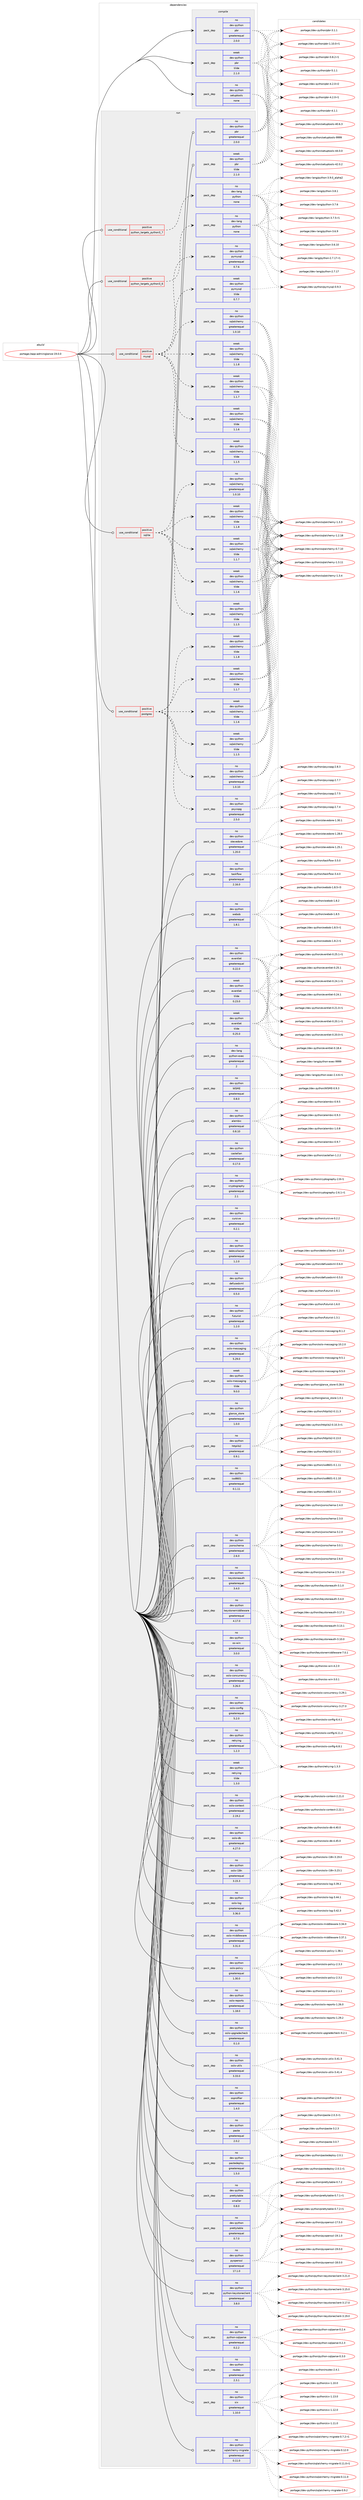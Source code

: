 digraph prolog {

# *************
# Graph options
# *************

newrank=true;
concentrate=true;
compound=true;
graph [rankdir=LR,fontname=Helvetica,fontsize=10,ranksep=1.5];#, ranksep=2.5, nodesep=0.2];
edge  [arrowhead=vee];
node  [fontname=Helvetica,fontsize=10];

# **********
# The ebuild
# **********

subgraph cluster_leftcol {
color=gray;
label=<<i>ebuild</i>>;
id [label="portage://app-admin/glance-19.0.0", color=red, width=4, href="../app-admin/glance-19.0.0.svg"];
}

# ****************
# The dependencies
# ****************

subgraph cluster_midcol {
color=gray;
label=<<i>dependencies</i>>;
subgraph cluster_compile {
fillcolor="#eeeeee";
style=filled;
label=<<i>compile</i>>;
subgraph pack492000 {
dependency655764 [label=<<TABLE BORDER="0" CELLBORDER="1" CELLSPACING="0" CELLPADDING="4" WIDTH="220"><TR><TD ROWSPAN="6" CELLPADDING="30">pack_dep</TD></TR><TR><TD WIDTH="110">no</TD></TR><TR><TD>dev-python</TD></TR><TR><TD>pbr</TD></TR><TR><TD>greaterequal</TD></TR><TR><TD>2.0.0</TD></TR></TABLE>>, shape=none, color=blue];
}
id:e -> dependency655764:w [weight=20,style="solid",arrowhead="vee"];
subgraph pack492001 {
dependency655765 [label=<<TABLE BORDER="0" CELLBORDER="1" CELLSPACING="0" CELLPADDING="4" WIDTH="220"><TR><TD ROWSPAN="6" CELLPADDING="30">pack_dep</TD></TR><TR><TD WIDTH="110">no</TD></TR><TR><TD>dev-python</TD></TR><TR><TD>setuptools</TD></TR><TR><TD>none</TD></TR><TR><TD></TD></TR></TABLE>>, shape=none, color=blue];
}
id:e -> dependency655765:w [weight=20,style="solid",arrowhead="vee"];
subgraph pack492002 {
dependency655766 [label=<<TABLE BORDER="0" CELLBORDER="1" CELLSPACING="0" CELLPADDING="4" WIDTH="220"><TR><TD ROWSPAN="6" CELLPADDING="30">pack_dep</TD></TR><TR><TD WIDTH="110">weak</TD></TR><TR><TD>dev-python</TD></TR><TR><TD>pbr</TD></TR><TR><TD>tilde</TD></TR><TR><TD>2.1.0</TD></TR></TABLE>>, shape=none, color=blue];
}
id:e -> dependency655766:w [weight=20,style="solid",arrowhead="vee"];
}
subgraph cluster_compileandrun {
fillcolor="#eeeeee";
style=filled;
label=<<i>compile and run</i>>;
}
subgraph cluster_run {
fillcolor="#eeeeee";
style=filled;
label=<<i>run</i>>;
subgraph cond155041 {
dependency655767 [label=<<TABLE BORDER="0" CELLBORDER="1" CELLSPACING="0" CELLPADDING="4"><TR><TD ROWSPAN="3" CELLPADDING="10">use_conditional</TD></TR><TR><TD>positive</TD></TR><TR><TD>mysql</TD></TR></TABLE>>, shape=none, color=red];
subgraph pack492003 {
dependency655768 [label=<<TABLE BORDER="0" CELLBORDER="1" CELLSPACING="0" CELLPADDING="4" WIDTH="220"><TR><TD ROWSPAN="6" CELLPADDING="30">pack_dep</TD></TR><TR><TD WIDTH="110">no</TD></TR><TR><TD>dev-python</TD></TR><TR><TD>pymysql</TD></TR><TR><TD>greaterequal</TD></TR><TR><TD>0.7.6</TD></TR></TABLE>>, shape=none, color=blue];
}
dependency655767:e -> dependency655768:w [weight=20,style="dashed",arrowhead="vee"];
subgraph pack492004 {
dependency655769 [label=<<TABLE BORDER="0" CELLBORDER="1" CELLSPACING="0" CELLPADDING="4" WIDTH="220"><TR><TD ROWSPAN="6" CELLPADDING="30">pack_dep</TD></TR><TR><TD WIDTH="110">weak</TD></TR><TR><TD>dev-python</TD></TR><TR><TD>pymysql</TD></TR><TR><TD>tilde</TD></TR><TR><TD>0.7.7</TD></TR></TABLE>>, shape=none, color=blue];
}
dependency655767:e -> dependency655769:w [weight=20,style="dashed",arrowhead="vee"];
subgraph pack492005 {
dependency655770 [label=<<TABLE BORDER="0" CELLBORDER="1" CELLSPACING="0" CELLPADDING="4" WIDTH="220"><TR><TD ROWSPAN="6" CELLPADDING="30">pack_dep</TD></TR><TR><TD WIDTH="110">no</TD></TR><TR><TD>dev-python</TD></TR><TR><TD>sqlalchemy</TD></TR><TR><TD>greaterequal</TD></TR><TR><TD>1.0.10</TD></TR></TABLE>>, shape=none, color=blue];
}
dependency655767:e -> dependency655770:w [weight=20,style="dashed",arrowhead="vee"];
subgraph pack492006 {
dependency655771 [label=<<TABLE BORDER="0" CELLBORDER="1" CELLSPACING="0" CELLPADDING="4" WIDTH="220"><TR><TD ROWSPAN="6" CELLPADDING="30">pack_dep</TD></TR><TR><TD WIDTH="110">weak</TD></TR><TR><TD>dev-python</TD></TR><TR><TD>sqlalchemy</TD></TR><TR><TD>tilde</TD></TR><TR><TD>1.1.5</TD></TR></TABLE>>, shape=none, color=blue];
}
dependency655767:e -> dependency655771:w [weight=20,style="dashed",arrowhead="vee"];
subgraph pack492007 {
dependency655772 [label=<<TABLE BORDER="0" CELLBORDER="1" CELLSPACING="0" CELLPADDING="4" WIDTH="220"><TR><TD ROWSPAN="6" CELLPADDING="30">pack_dep</TD></TR><TR><TD WIDTH="110">weak</TD></TR><TR><TD>dev-python</TD></TR><TR><TD>sqlalchemy</TD></TR><TR><TD>tilde</TD></TR><TR><TD>1.1.6</TD></TR></TABLE>>, shape=none, color=blue];
}
dependency655767:e -> dependency655772:w [weight=20,style="dashed",arrowhead="vee"];
subgraph pack492008 {
dependency655773 [label=<<TABLE BORDER="0" CELLBORDER="1" CELLSPACING="0" CELLPADDING="4" WIDTH="220"><TR><TD ROWSPAN="6" CELLPADDING="30">pack_dep</TD></TR><TR><TD WIDTH="110">weak</TD></TR><TR><TD>dev-python</TD></TR><TR><TD>sqlalchemy</TD></TR><TR><TD>tilde</TD></TR><TR><TD>1.1.7</TD></TR></TABLE>>, shape=none, color=blue];
}
dependency655767:e -> dependency655773:w [weight=20,style="dashed",arrowhead="vee"];
subgraph pack492009 {
dependency655774 [label=<<TABLE BORDER="0" CELLBORDER="1" CELLSPACING="0" CELLPADDING="4" WIDTH="220"><TR><TD ROWSPAN="6" CELLPADDING="30">pack_dep</TD></TR><TR><TD WIDTH="110">weak</TD></TR><TR><TD>dev-python</TD></TR><TR><TD>sqlalchemy</TD></TR><TR><TD>tilde</TD></TR><TR><TD>1.1.8</TD></TR></TABLE>>, shape=none, color=blue];
}
dependency655767:e -> dependency655774:w [weight=20,style="dashed",arrowhead="vee"];
}
id:e -> dependency655767:w [weight=20,style="solid",arrowhead="odot"];
subgraph cond155042 {
dependency655775 [label=<<TABLE BORDER="0" CELLBORDER="1" CELLSPACING="0" CELLPADDING="4"><TR><TD ROWSPAN="3" CELLPADDING="10">use_conditional</TD></TR><TR><TD>positive</TD></TR><TR><TD>postgres</TD></TR></TABLE>>, shape=none, color=red];
subgraph pack492010 {
dependency655776 [label=<<TABLE BORDER="0" CELLBORDER="1" CELLSPACING="0" CELLPADDING="4" WIDTH="220"><TR><TD ROWSPAN="6" CELLPADDING="30">pack_dep</TD></TR><TR><TD WIDTH="110">no</TD></TR><TR><TD>dev-python</TD></TR><TR><TD>psycopg</TD></TR><TR><TD>greaterequal</TD></TR><TR><TD>2.5.0</TD></TR></TABLE>>, shape=none, color=blue];
}
dependency655775:e -> dependency655776:w [weight=20,style="dashed",arrowhead="vee"];
subgraph pack492011 {
dependency655777 [label=<<TABLE BORDER="0" CELLBORDER="1" CELLSPACING="0" CELLPADDING="4" WIDTH="220"><TR><TD ROWSPAN="6" CELLPADDING="30">pack_dep</TD></TR><TR><TD WIDTH="110">no</TD></TR><TR><TD>dev-python</TD></TR><TR><TD>sqlalchemy</TD></TR><TR><TD>greaterequal</TD></TR><TR><TD>1.0.10</TD></TR></TABLE>>, shape=none, color=blue];
}
dependency655775:e -> dependency655777:w [weight=20,style="dashed",arrowhead="vee"];
subgraph pack492012 {
dependency655778 [label=<<TABLE BORDER="0" CELLBORDER="1" CELLSPACING="0" CELLPADDING="4" WIDTH="220"><TR><TD ROWSPAN="6" CELLPADDING="30">pack_dep</TD></TR><TR><TD WIDTH="110">weak</TD></TR><TR><TD>dev-python</TD></TR><TR><TD>sqlalchemy</TD></TR><TR><TD>tilde</TD></TR><TR><TD>1.1.5</TD></TR></TABLE>>, shape=none, color=blue];
}
dependency655775:e -> dependency655778:w [weight=20,style="dashed",arrowhead="vee"];
subgraph pack492013 {
dependency655779 [label=<<TABLE BORDER="0" CELLBORDER="1" CELLSPACING="0" CELLPADDING="4" WIDTH="220"><TR><TD ROWSPAN="6" CELLPADDING="30">pack_dep</TD></TR><TR><TD WIDTH="110">weak</TD></TR><TR><TD>dev-python</TD></TR><TR><TD>sqlalchemy</TD></TR><TR><TD>tilde</TD></TR><TR><TD>1.1.6</TD></TR></TABLE>>, shape=none, color=blue];
}
dependency655775:e -> dependency655779:w [weight=20,style="dashed",arrowhead="vee"];
subgraph pack492014 {
dependency655780 [label=<<TABLE BORDER="0" CELLBORDER="1" CELLSPACING="0" CELLPADDING="4" WIDTH="220"><TR><TD ROWSPAN="6" CELLPADDING="30">pack_dep</TD></TR><TR><TD WIDTH="110">weak</TD></TR><TR><TD>dev-python</TD></TR><TR><TD>sqlalchemy</TD></TR><TR><TD>tilde</TD></TR><TR><TD>1.1.7</TD></TR></TABLE>>, shape=none, color=blue];
}
dependency655775:e -> dependency655780:w [weight=20,style="dashed",arrowhead="vee"];
subgraph pack492015 {
dependency655781 [label=<<TABLE BORDER="0" CELLBORDER="1" CELLSPACING="0" CELLPADDING="4" WIDTH="220"><TR><TD ROWSPAN="6" CELLPADDING="30">pack_dep</TD></TR><TR><TD WIDTH="110">weak</TD></TR><TR><TD>dev-python</TD></TR><TR><TD>sqlalchemy</TD></TR><TR><TD>tilde</TD></TR><TR><TD>1.1.8</TD></TR></TABLE>>, shape=none, color=blue];
}
dependency655775:e -> dependency655781:w [weight=20,style="dashed",arrowhead="vee"];
}
id:e -> dependency655775:w [weight=20,style="solid",arrowhead="odot"];
subgraph cond155043 {
dependency655782 [label=<<TABLE BORDER="0" CELLBORDER="1" CELLSPACING="0" CELLPADDING="4"><TR><TD ROWSPAN="3" CELLPADDING="10">use_conditional</TD></TR><TR><TD>positive</TD></TR><TR><TD>python_targets_python3_6</TD></TR></TABLE>>, shape=none, color=red];
subgraph pack492016 {
dependency655783 [label=<<TABLE BORDER="0" CELLBORDER="1" CELLSPACING="0" CELLPADDING="4" WIDTH="220"><TR><TD ROWSPAN="6" CELLPADDING="30">pack_dep</TD></TR><TR><TD WIDTH="110">no</TD></TR><TR><TD>dev-lang</TD></TR><TR><TD>python</TD></TR><TR><TD>none</TD></TR><TR><TD></TD></TR></TABLE>>, shape=none, color=blue];
}
dependency655782:e -> dependency655783:w [weight=20,style="dashed",arrowhead="vee"];
}
id:e -> dependency655782:w [weight=20,style="solid",arrowhead="odot"];
subgraph cond155044 {
dependency655784 [label=<<TABLE BORDER="0" CELLBORDER="1" CELLSPACING="0" CELLPADDING="4"><TR><TD ROWSPAN="3" CELLPADDING="10">use_conditional</TD></TR><TR><TD>positive</TD></TR><TR><TD>python_targets_python3_7</TD></TR></TABLE>>, shape=none, color=red];
subgraph pack492017 {
dependency655785 [label=<<TABLE BORDER="0" CELLBORDER="1" CELLSPACING="0" CELLPADDING="4" WIDTH="220"><TR><TD ROWSPAN="6" CELLPADDING="30">pack_dep</TD></TR><TR><TD WIDTH="110">no</TD></TR><TR><TD>dev-lang</TD></TR><TR><TD>python</TD></TR><TR><TD>none</TD></TR><TR><TD></TD></TR></TABLE>>, shape=none, color=blue];
}
dependency655784:e -> dependency655785:w [weight=20,style="dashed",arrowhead="vee"];
}
id:e -> dependency655784:w [weight=20,style="solid",arrowhead="odot"];
subgraph cond155045 {
dependency655786 [label=<<TABLE BORDER="0" CELLBORDER="1" CELLSPACING="0" CELLPADDING="4"><TR><TD ROWSPAN="3" CELLPADDING="10">use_conditional</TD></TR><TR><TD>positive</TD></TR><TR><TD>sqlite</TD></TR></TABLE>>, shape=none, color=red];
subgraph pack492018 {
dependency655787 [label=<<TABLE BORDER="0" CELLBORDER="1" CELLSPACING="0" CELLPADDING="4" WIDTH="220"><TR><TD ROWSPAN="6" CELLPADDING="30">pack_dep</TD></TR><TR><TD WIDTH="110">no</TD></TR><TR><TD>dev-python</TD></TR><TR><TD>sqlalchemy</TD></TR><TR><TD>greaterequal</TD></TR><TR><TD>1.0.10</TD></TR></TABLE>>, shape=none, color=blue];
}
dependency655786:e -> dependency655787:w [weight=20,style="dashed",arrowhead="vee"];
subgraph pack492019 {
dependency655788 [label=<<TABLE BORDER="0" CELLBORDER="1" CELLSPACING="0" CELLPADDING="4" WIDTH="220"><TR><TD ROWSPAN="6" CELLPADDING="30">pack_dep</TD></TR><TR><TD WIDTH="110">weak</TD></TR><TR><TD>dev-python</TD></TR><TR><TD>sqlalchemy</TD></TR><TR><TD>tilde</TD></TR><TR><TD>1.1.5</TD></TR></TABLE>>, shape=none, color=blue];
}
dependency655786:e -> dependency655788:w [weight=20,style="dashed",arrowhead="vee"];
subgraph pack492020 {
dependency655789 [label=<<TABLE BORDER="0" CELLBORDER="1" CELLSPACING="0" CELLPADDING="4" WIDTH="220"><TR><TD ROWSPAN="6" CELLPADDING="30">pack_dep</TD></TR><TR><TD WIDTH="110">weak</TD></TR><TR><TD>dev-python</TD></TR><TR><TD>sqlalchemy</TD></TR><TR><TD>tilde</TD></TR><TR><TD>1.1.6</TD></TR></TABLE>>, shape=none, color=blue];
}
dependency655786:e -> dependency655789:w [weight=20,style="dashed",arrowhead="vee"];
subgraph pack492021 {
dependency655790 [label=<<TABLE BORDER="0" CELLBORDER="1" CELLSPACING="0" CELLPADDING="4" WIDTH="220"><TR><TD ROWSPAN="6" CELLPADDING="30">pack_dep</TD></TR><TR><TD WIDTH="110">weak</TD></TR><TR><TD>dev-python</TD></TR><TR><TD>sqlalchemy</TD></TR><TR><TD>tilde</TD></TR><TR><TD>1.1.7</TD></TR></TABLE>>, shape=none, color=blue];
}
dependency655786:e -> dependency655790:w [weight=20,style="dashed",arrowhead="vee"];
subgraph pack492022 {
dependency655791 [label=<<TABLE BORDER="0" CELLBORDER="1" CELLSPACING="0" CELLPADDING="4" WIDTH="220"><TR><TD ROWSPAN="6" CELLPADDING="30">pack_dep</TD></TR><TR><TD WIDTH="110">weak</TD></TR><TR><TD>dev-python</TD></TR><TR><TD>sqlalchemy</TD></TR><TR><TD>tilde</TD></TR><TR><TD>1.1.8</TD></TR></TABLE>>, shape=none, color=blue];
}
dependency655786:e -> dependency655791:w [weight=20,style="dashed",arrowhead="vee"];
}
id:e -> dependency655786:w [weight=20,style="solid",arrowhead="odot"];
subgraph pack492023 {
dependency655792 [label=<<TABLE BORDER="0" CELLBORDER="1" CELLSPACING="0" CELLPADDING="4" WIDTH="220"><TR><TD ROWSPAN="6" CELLPADDING="30">pack_dep</TD></TR><TR><TD WIDTH="110">no</TD></TR><TR><TD>dev-lang</TD></TR><TR><TD>python-exec</TD></TR><TR><TD>greaterequal</TD></TR><TR><TD>2</TD></TR></TABLE>>, shape=none, color=blue];
}
id:e -> dependency655792:w [weight=20,style="solid",arrowhead="odot"];
subgraph pack492024 {
dependency655793 [label=<<TABLE BORDER="0" CELLBORDER="1" CELLSPACING="0" CELLPADDING="4" WIDTH="220"><TR><TD ROWSPAN="6" CELLPADDING="30">pack_dep</TD></TR><TR><TD WIDTH="110">no</TD></TR><TR><TD>dev-python</TD></TR><TR><TD>WSME</TD></TR><TR><TD>greaterequal</TD></TR><TR><TD>0.8.0</TD></TR></TABLE>>, shape=none, color=blue];
}
id:e -> dependency655793:w [weight=20,style="solid",arrowhead="odot"];
subgraph pack492025 {
dependency655794 [label=<<TABLE BORDER="0" CELLBORDER="1" CELLSPACING="0" CELLPADDING="4" WIDTH="220"><TR><TD ROWSPAN="6" CELLPADDING="30">pack_dep</TD></TR><TR><TD WIDTH="110">no</TD></TR><TR><TD>dev-python</TD></TR><TR><TD>alembic</TD></TR><TR><TD>greaterequal</TD></TR><TR><TD>0.8.10</TD></TR></TABLE>>, shape=none, color=blue];
}
id:e -> dependency655794:w [weight=20,style="solid",arrowhead="odot"];
subgraph pack492026 {
dependency655795 [label=<<TABLE BORDER="0" CELLBORDER="1" CELLSPACING="0" CELLPADDING="4" WIDTH="220"><TR><TD ROWSPAN="6" CELLPADDING="30">pack_dep</TD></TR><TR><TD WIDTH="110">no</TD></TR><TR><TD>dev-python</TD></TR><TR><TD>castellan</TD></TR><TR><TD>greaterequal</TD></TR><TR><TD>0.17.0</TD></TR></TABLE>>, shape=none, color=blue];
}
id:e -> dependency655795:w [weight=20,style="solid",arrowhead="odot"];
subgraph pack492027 {
dependency655796 [label=<<TABLE BORDER="0" CELLBORDER="1" CELLSPACING="0" CELLPADDING="4" WIDTH="220"><TR><TD ROWSPAN="6" CELLPADDING="30">pack_dep</TD></TR><TR><TD WIDTH="110">no</TD></TR><TR><TD>dev-python</TD></TR><TR><TD>cryptography</TD></TR><TR><TD>greaterequal</TD></TR><TR><TD>2.1</TD></TR></TABLE>>, shape=none, color=blue];
}
id:e -> dependency655796:w [weight=20,style="solid",arrowhead="odot"];
subgraph pack492028 {
dependency655797 [label=<<TABLE BORDER="0" CELLBORDER="1" CELLSPACING="0" CELLPADDING="4" WIDTH="220"><TR><TD ROWSPAN="6" CELLPADDING="30">pack_dep</TD></TR><TR><TD WIDTH="110">no</TD></TR><TR><TD>dev-python</TD></TR><TR><TD>cursive</TD></TR><TR><TD>greaterequal</TD></TR><TR><TD>0.2.1</TD></TR></TABLE>>, shape=none, color=blue];
}
id:e -> dependency655797:w [weight=20,style="solid",arrowhead="odot"];
subgraph pack492029 {
dependency655798 [label=<<TABLE BORDER="0" CELLBORDER="1" CELLSPACING="0" CELLPADDING="4" WIDTH="220"><TR><TD ROWSPAN="6" CELLPADDING="30">pack_dep</TD></TR><TR><TD WIDTH="110">no</TD></TR><TR><TD>dev-python</TD></TR><TR><TD>debtcollector</TD></TR><TR><TD>greaterequal</TD></TR><TR><TD>1.2.0</TD></TR></TABLE>>, shape=none, color=blue];
}
id:e -> dependency655798:w [weight=20,style="solid",arrowhead="odot"];
subgraph pack492030 {
dependency655799 [label=<<TABLE BORDER="0" CELLBORDER="1" CELLSPACING="0" CELLPADDING="4" WIDTH="220"><TR><TD ROWSPAN="6" CELLPADDING="30">pack_dep</TD></TR><TR><TD WIDTH="110">no</TD></TR><TR><TD>dev-python</TD></TR><TR><TD>defusedxml</TD></TR><TR><TD>greaterequal</TD></TR><TR><TD>0.5.0</TD></TR></TABLE>>, shape=none, color=blue];
}
id:e -> dependency655799:w [weight=20,style="solid",arrowhead="odot"];
subgraph pack492031 {
dependency655800 [label=<<TABLE BORDER="0" CELLBORDER="1" CELLSPACING="0" CELLPADDING="4" WIDTH="220"><TR><TD ROWSPAN="6" CELLPADDING="30">pack_dep</TD></TR><TR><TD WIDTH="110">no</TD></TR><TR><TD>dev-python</TD></TR><TR><TD>eventlet</TD></TR><TR><TD>greaterequal</TD></TR><TR><TD>0.22.0</TD></TR></TABLE>>, shape=none, color=blue];
}
id:e -> dependency655800:w [weight=20,style="solid",arrowhead="odot"];
subgraph pack492032 {
dependency655801 [label=<<TABLE BORDER="0" CELLBORDER="1" CELLSPACING="0" CELLPADDING="4" WIDTH="220"><TR><TD ROWSPAN="6" CELLPADDING="30">pack_dep</TD></TR><TR><TD WIDTH="110">no</TD></TR><TR><TD>dev-python</TD></TR><TR><TD>futurist</TD></TR><TR><TD>greaterequal</TD></TR><TR><TD>1.2.0</TD></TR></TABLE>>, shape=none, color=blue];
}
id:e -> dependency655801:w [weight=20,style="solid",arrowhead="odot"];
subgraph pack492033 {
dependency655802 [label=<<TABLE BORDER="0" CELLBORDER="1" CELLSPACING="0" CELLPADDING="4" WIDTH="220"><TR><TD ROWSPAN="6" CELLPADDING="30">pack_dep</TD></TR><TR><TD WIDTH="110">no</TD></TR><TR><TD>dev-python</TD></TR><TR><TD>glance_store</TD></TR><TR><TD>greaterequal</TD></TR><TR><TD>1.0.0</TD></TR></TABLE>>, shape=none, color=blue];
}
id:e -> dependency655802:w [weight=20,style="solid",arrowhead="odot"];
subgraph pack492034 {
dependency655803 [label=<<TABLE BORDER="0" CELLBORDER="1" CELLSPACING="0" CELLPADDING="4" WIDTH="220"><TR><TD ROWSPAN="6" CELLPADDING="30">pack_dep</TD></TR><TR><TD WIDTH="110">no</TD></TR><TR><TD>dev-python</TD></TR><TR><TD>httplib2</TD></TR><TR><TD>greaterequal</TD></TR><TR><TD>0.9.1</TD></TR></TABLE>>, shape=none, color=blue];
}
id:e -> dependency655803:w [weight=20,style="solid",arrowhead="odot"];
subgraph pack492035 {
dependency655804 [label=<<TABLE BORDER="0" CELLBORDER="1" CELLSPACING="0" CELLPADDING="4" WIDTH="220"><TR><TD ROWSPAN="6" CELLPADDING="30">pack_dep</TD></TR><TR><TD WIDTH="110">no</TD></TR><TR><TD>dev-python</TD></TR><TR><TD>iso8601</TD></TR><TR><TD>greaterequal</TD></TR><TR><TD>0.1.11</TD></TR></TABLE>>, shape=none, color=blue];
}
id:e -> dependency655804:w [weight=20,style="solid",arrowhead="odot"];
subgraph pack492036 {
dependency655805 [label=<<TABLE BORDER="0" CELLBORDER="1" CELLSPACING="0" CELLPADDING="4" WIDTH="220"><TR><TD ROWSPAN="6" CELLPADDING="30">pack_dep</TD></TR><TR><TD WIDTH="110">no</TD></TR><TR><TD>dev-python</TD></TR><TR><TD>jsonschema</TD></TR><TR><TD>greaterequal</TD></TR><TR><TD>2.6.0</TD></TR></TABLE>>, shape=none, color=blue];
}
id:e -> dependency655805:w [weight=20,style="solid",arrowhead="odot"];
subgraph pack492037 {
dependency655806 [label=<<TABLE BORDER="0" CELLBORDER="1" CELLSPACING="0" CELLPADDING="4" WIDTH="220"><TR><TD ROWSPAN="6" CELLPADDING="30">pack_dep</TD></TR><TR><TD WIDTH="110">no</TD></TR><TR><TD>dev-python</TD></TR><TR><TD>keystoneauth</TD></TR><TR><TD>greaterequal</TD></TR><TR><TD>3.4.0</TD></TR></TABLE>>, shape=none, color=blue];
}
id:e -> dependency655806:w [weight=20,style="solid",arrowhead="odot"];
subgraph pack492038 {
dependency655807 [label=<<TABLE BORDER="0" CELLBORDER="1" CELLSPACING="0" CELLPADDING="4" WIDTH="220"><TR><TD ROWSPAN="6" CELLPADDING="30">pack_dep</TD></TR><TR><TD WIDTH="110">no</TD></TR><TR><TD>dev-python</TD></TR><TR><TD>keystonemiddleware</TD></TR><TR><TD>greaterequal</TD></TR><TR><TD>4.17.0</TD></TR></TABLE>>, shape=none, color=blue];
}
id:e -> dependency655807:w [weight=20,style="solid",arrowhead="odot"];
subgraph pack492039 {
dependency655808 [label=<<TABLE BORDER="0" CELLBORDER="1" CELLSPACING="0" CELLPADDING="4" WIDTH="220"><TR><TD ROWSPAN="6" CELLPADDING="30">pack_dep</TD></TR><TR><TD WIDTH="110">no</TD></TR><TR><TD>dev-python</TD></TR><TR><TD>os-win</TD></TR><TR><TD>greaterequal</TD></TR><TR><TD>3.0.0</TD></TR></TABLE>>, shape=none, color=blue];
}
id:e -> dependency655808:w [weight=20,style="solid",arrowhead="odot"];
subgraph pack492040 {
dependency655809 [label=<<TABLE BORDER="0" CELLBORDER="1" CELLSPACING="0" CELLPADDING="4" WIDTH="220"><TR><TD ROWSPAN="6" CELLPADDING="30">pack_dep</TD></TR><TR><TD WIDTH="110">no</TD></TR><TR><TD>dev-python</TD></TR><TR><TD>oslo-concurrency</TD></TR><TR><TD>greaterequal</TD></TR><TR><TD>3.26.0</TD></TR></TABLE>>, shape=none, color=blue];
}
id:e -> dependency655809:w [weight=20,style="solid",arrowhead="odot"];
subgraph pack492041 {
dependency655810 [label=<<TABLE BORDER="0" CELLBORDER="1" CELLSPACING="0" CELLPADDING="4" WIDTH="220"><TR><TD ROWSPAN="6" CELLPADDING="30">pack_dep</TD></TR><TR><TD WIDTH="110">no</TD></TR><TR><TD>dev-python</TD></TR><TR><TD>oslo-config</TD></TR><TR><TD>greaterequal</TD></TR><TR><TD>5.2.0</TD></TR></TABLE>>, shape=none, color=blue];
}
id:e -> dependency655810:w [weight=20,style="solid",arrowhead="odot"];
subgraph pack492042 {
dependency655811 [label=<<TABLE BORDER="0" CELLBORDER="1" CELLSPACING="0" CELLPADDING="4" WIDTH="220"><TR><TD ROWSPAN="6" CELLPADDING="30">pack_dep</TD></TR><TR><TD WIDTH="110">no</TD></TR><TR><TD>dev-python</TD></TR><TR><TD>oslo-context</TD></TR><TR><TD>greaterequal</TD></TR><TR><TD>2.19.2</TD></TR></TABLE>>, shape=none, color=blue];
}
id:e -> dependency655811:w [weight=20,style="solid",arrowhead="odot"];
subgraph pack492043 {
dependency655812 [label=<<TABLE BORDER="0" CELLBORDER="1" CELLSPACING="0" CELLPADDING="4" WIDTH="220"><TR><TD ROWSPAN="6" CELLPADDING="30">pack_dep</TD></TR><TR><TD WIDTH="110">no</TD></TR><TR><TD>dev-python</TD></TR><TR><TD>oslo-db</TD></TR><TR><TD>greaterequal</TD></TR><TR><TD>4.27.0</TD></TR></TABLE>>, shape=none, color=blue];
}
id:e -> dependency655812:w [weight=20,style="solid",arrowhead="odot"];
subgraph pack492044 {
dependency655813 [label=<<TABLE BORDER="0" CELLBORDER="1" CELLSPACING="0" CELLPADDING="4" WIDTH="220"><TR><TD ROWSPAN="6" CELLPADDING="30">pack_dep</TD></TR><TR><TD WIDTH="110">no</TD></TR><TR><TD>dev-python</TD></TR><TR><TD>oslo-i18n</TD></TR><TR><TD>greaterequal</TD></TR><TR><TD>3.15.3</TD></TR></TABLE>>, shape=none, color=blue];
}
id:e -> dependency655813:w [weight=20,style="solid",arrowhead="odot"];
subgraph pack492045 {
dependency655814 [label=<<TABLE BORDER="0" CELLBORDER="1" CELLSPACING="0" CELLPADDING="4" WIDTH="220"><TR><TD ROWSPAN="6" CELLPADDING="30">pack_dep</TD></TR><TR><TD WIDTH="110">no</TD></TR><TR><TD>dev-python</TD></TR><TR><TD>oslo-log</TD></TR><TR><TD>greaterequal</TD></TR><TR><TD>3.36.0</TD></TR></TABLE>>, shape=none, color=blue];
}
id:e -> dependency655814:w [weight=20,style="solid",arrowhead="odot"];
subgraph pack492046 {
dependency655815 [label=<<TABLE BORDER="0" CELLBORDER="1" CELLSPACING="0" CELLPADDING="4" WIDTH="220"><TR><TD ROWSPAN="6" CELLPADDING="30">pack_dep</TD></TR><TR><TD WIDTH="110">no</TD></TR><TR><TD>dev-python</TD></TR><TR><TD>oslo-messaging</TD></TR><TR><TD>greaterequal</TD></TR><TR><TD>5.29.0</TD></TR></TABLE>>, shape=none, color=blue];
}
id:e -> dependency655815:w [weight=20,style="solid",arrowhead="odot"];
subgraph pack492047 {
dependency655816 [label=<<TABLE BORDER="0" CELLBORDER="1" CELLSPACING="0" CELLPADDING="4" WIDTH="220"><TR><TD ROWSPAN="6" CELLPADDING="30">pack_dep</TD></TR><TR><TD WIDTH="110">no</TD></TR><TR><TD>dev-python</TD></TR><TR><TD>oslo-middleware</TD></TR><TR><TD>greaterequal</TD></TR><TR><TD>3.31.0</TD></TR></TABLE>>, shape=none, color=blue];
}
id:e -> dependency655816:w [weight=20,style="solid",arrowhead="odot"];
subgraph pack492048 {
dependency655817 [label=<<TABLE BORDER="0" CELLBORDER="1" CELLSPACING="0" CELLPADDING="4" WIDTH="220"><TR><TD ROWSPAN="6" CELLPADDING="30">pack_dep</TD></TR><TR><TD WIDTH="110">no</TD></TR><TR><TD>dev-python</TD></TR><TR><TD>oslo-policy</TD></TR><TR><TD>greaterequal</TD></TR><TR><TD>1.30.0</TD></TR></TABLE>>, shape=none, color=blue];
}
id:e -> dependency655817:w [weight=20,style="solid",arrowhead="odot"];
subgraph pack492049 {
dependency655818 [label=<<TABLE BORDER="0" CELLBORDER="1" CELLSPACING="0" CELLPADDING="4" WIDTH="220"><TR><TD ROWSPAN="6" CELLPADDING="30">pack_dep</TD></TR><TR><TD WIDTH="110">no</TD></TR><TR><TD>dev-python</TD></TR><TR><TD>oslo-reports</TD></TR><TR><TD>greaterequal</TD></TR><TR><TD>1.18.0</TD></TR></TABLE>>, shape=none, color=blue];
}
id:e -> dependency655818:w [weight=20,style="solid",arrowhead="odot"];
subgraph pack492050 {
dependency655819 [label=<<TABLE BORDER="0" CELLBORDER="1" CELLSPACING="0" CELLPADDING="4" WIDTH="220"><TR><TD ROWSPAN="6" CELLPADDING="30">pack_dep</TD></TR><TR><TD WIDTH="110">no</TD></TR><TR><TD>dev-python</TD></TR><TR><TD>oslo-upgradecheck</TD></TR><TR><TD>greaterequal</TD></TR><TR><TD>0.1.0</TD></TR></TABLE>>, shape=none, color=blue];
}
id:e -> dependency655819:w [weight=20,style="solid",arrowhead="odot"];
subgraph pack492051 {
dependency655820 [label=<<TABLE BORDER="0" CELLBORDER="1" CELLSPACING="0" CELLPADDING="4" WIDTH="220"><TR><TD ROWSPAN="6" CELLPADDING="30">pack_dep</TD></TR><TR><TD WIDTH="110">no</TD></TR><TR><TD>dev-python</TD></TR><TR><TD>oslo-utils</TD></TR><TR><TD>greaterequal</TD></TR><TR><TD>3.33.0</TD></TR></TABLE>>, shape=none, color=blue];
}
id:e -> dependency655820:w [weight=20,style="solid",arrowhead="odot"];
subgraph pack492052 {
dependency655821 [label=<<TABLE BORDER="0" CELLBORDER="1" CELLSPACING="0" CELLPADDING="4" WIDTH="220"><TR><TD ROWSPAN="6" CELLPADDING="30">pack_dep</TD></TR><TR><TD WIDTH="110">no</TD></TR><TR><TD>dev-python</TD></TR><TR><TD>osprofiler</TD></TR><TR><TD>greaterequal</TD></TR><TR><TD>1.4.0</TD></TR></TABLE>>, shape=none, color=blue];
}
id:e -> dependency655821:w [weight=20,style="solid",arrowhead="odot"];
subgraph pack492053 {
dependency655822 [label=<<TABLE BORDER="0" CELLBORDER="1" CELLSPACING="0" CELLPADDING="4" WIDTH="220"><TR><TD ROWSPAN="6" CELLPADDING="30">pack_dep</TD></TR><TR><TD WIDTH="110">no</TD></TR><TR><TD>dev-python</TD></TR><TR><TD>paste</TD></TR><TR><TD>greaterequal</TD></TR><TR><TD>2.0.2</TD></TR></TABLE>>, shape=none, color=blue];
}
id:e -> dependency655822:w [weight=20,style="solid",arrowhead="odot"];
subgraph pack492054 {
dependency655823 [label=<<TABLE BORDER="0" CELLBORDER="1" CELLSPACING="0" CELLPADDING="4" WIDTH="220"><TR><TD ROWSPAN="6" CELLPADDING="30">pack_dep</TD></TR><TR><TD WIDTH="110">no</TD></TR><TR><TD>dev-python</TD></TR><TR><TD>pastedeploy</TD></TR><TR><TD>greaterequal</TD></TR><TR><TD>1.5.0</TD></TR></TABLE>>, shape=none, color=blue];
}
id:e -> dependency655823:w [weight=20,style="solid",arrowhead="odot"];
subgraph pack492055 {
dependency655824 [label=<<TABLE BORDER="0" CELLBORDER="1" CELLSPACING="0" CELLPADDING="4" WIDTH="220"><TR><TD ROWSPAN="6" CELLPADDING="30">pack_dep</TD></TR><TR><TD WIDTH="110">no</TD></TR><TR><TD>dev-python</TD></TR><TR><TD>pbr</TD></TR><TR><TD>greaterequal</TD></TR><TR><TD>2.0.0</TD></TR></TABLE>>, shape=none, color=blue];
}
id:e -> dependency655824:w [weight=20,style="solid",arrowhead="odot"];
subgraph pack492056 {
dependency655825 [label=<<TABLE BORDER="0" CELLBORDER="1" CELLSPACING="0" CELLPADDING="4" WIDTH="220"><TR><TD ROWSPAN="6" CELLPADDING="30">pack_dep</TD></TR><TR><TD WIDTH="110">no</TD></TR><TR><TD>dev-python</TD></TR><TR><TD>prettytable</TD></TR><TR><TD>greaterequal</TD></TR><TR><TD>0.7.0</TD></TR></TABLE>>, shape=none, color=blue];
}
id:e -> dependency655825:w [weight=20,style="solid",arrowhead="odot"];
subgraph pack492057 {
dependency655826 [label=<<TABLE BORDER="0" CELLBORDER="1" CELLSPACING="0" CELLPADDING="4" WIDTH="220"><TR><TD ROWSPAN="6" CELLPADDING="30">pack_dep</TD></TR><TR><TD WIDTH="110">no</TD></TR><TR><TD>dev-python</TD></TR><TR><TD>prettytable</TD></TR><TR><TD>smaller</TD></TR><TR><TD>0.8.0</TD></TR></TABLE>>, shape=none, color=blue];
}
id:e -> dependency655826:w [weight=20,style="solid",arrowhead="odot"];
subgraph pack492058 {
dependency655827 [label=<<TABLE BORDER="0" CELLBORDER="1" CELLSPACING="0" CELLPADDING="4" WIDTH="220"><TR><TD ROWSPAN="6" CELLPADDING="30">pack_dep</TD></TR><TR><TD WIDTH="110">no</TD></TR><TR><TD>dev-python</TD></TR><TR><TD>pyopenssl</TD></TR><TR><TD>greaterequal</TD></TR><TR><TD>17.1.0</TD></TR></TABLE>>, shape=none, color=blue];
}
id:e -> dependency655827:w [weight=20,style="solid",arrowhead="odot"];
subgraph pack492059 {
dependency655828 [label=<<TABLE BORDER="0" CELLBORDER="1" CELLSPACING="0" CELLPADDING="4" WIDTH="220"><TR><TD ROWSPAN="6" CELLPADDING="30">pack_dep</TD></TR><TR><TD WIDTH="110">no</TD></TR><TR><TD>dev-python</TD></TR><TR><TD>python-keystoneclient</TD></TR><TR><TD>greaterequal</TD></TR><TR><TD>3.8.0</TD></TR></TABLE>>, shape=none, color=blue];
}
id:e -> dependency655828:w [weight=20,style="solid",arrowhead="odot"];
subgraph pack492060 {
dependency655829 [label=<<TABLE BORDER="0" CELLBORDER="1" CELLSPACING="0" CELLPADDING="4" WIDTH="220"><TR><TD ROWSPAN="6" CELLPADDING="30">pack_dep</TD></TR><TR><TD WIDTH="110">no</TD></TR><TR><TD>dev-python</TD></TR><TR><TD>python-sqlparse</TD></TR><TR><TD>greaterequal</TD></TR><TR><TD>0.2.2</TD></TR></TABLE>>, shape=none, color=blue];
}
id:e -> dependency655829:w [weight=20,style="solid",arrowhead="odot"];
subgraph pack492061 {
dependency655830 [label=<<TABLE BORDER="0" CELLBORDER="1" CELLSPACING="0" CELLPADDING="4" WIDTH="220"><TR><TD ROWSPAN="6" CELLPADDING="30">pack_dep</TD></TR><TR><TD WIDTH="110">no</TD></TR><TR><TD>dev-python</TD></TR><TR><TD>retrying</TD></TR><TR><TD>greaterequal</TD></TR><TR><TD>1.2.3</TD></TR></TABLE>>, shape=none, color=blue];
}
id:e -> dependency655830:w [weight=20,style="solid",arrowhead="odot"];
subgraph pack492062 {
dependency655831 [label=<<TABLE BORDER="0" CELLBORDER="1" CELLSPACING="0" CELLPADDING="4" WIDTH="220"><TR><TD ROWSPAN="6" CELLPADDING="30">pack_dep</TD></TR><TR><TD WIDTH="110">no</TD></TR><TR><TD>dev-python</TD></TR><TR><TD>routes</TD></TR><TR><TD>greaterequal</TD></TR><TR><TD>2.3.1</TD></TR></TABLE>>, shape=none, color=blue];
}
id:e -> dependency655831:w [weight=20,style="solid",arrowhead="odot"];
subgraph pack492063 {
dependency655832 [label=<<TABLE BORDER="0" CELLBORDER="1" CELLSPACING="0" CELLPADDING="4" WIDTH="220"><TR><TD ROWSPAN="6" CELLPADDING="30">pack_dep</TD></TR><TR><TD WIDTH="110">no</TD></TR><TR><TD>dev-python</TD></TR><TR><TD>six</TD></TR><TR><TD>greaterequal</TD></TR><TR><TD>1.10.0</TD></TR></TABLE>>, shape=none, color=blue];
}
id:e -> dependency655832:w [weight=20,style="solid",arrowhead="odot"];
subgraph pack492064 {
dependency655833 [label=<<TABLE BORDER="0" CELLBORDER="1" CELLSPACING="0" CELLPADDING="4" WIDTH="220"><TR><TD ROWSPAN="6" CELLPADDING="30">pack_dep</TD></TR><TR><TD WIDTH="110">no</TD></TR><TR><TD>dev-python</TD></TR><TR><TD>sqlalchemy-migrate</TD></TR><TR><TD>greaterequal</TD></TR><TR><TD>0.11.0</TD></TR></TABLE>>, shape=none, color=blue];
}
id:e -> dependency655833:w [weight=20,style="solid",arrowhead="odot"];
subgraph pack492065 {
dependency655834 [label=<<TABLE BORDER="0" CELLBORDER="1" CELLSPACING="0" CELLPADDING="4" WIDTH="220"><TR><TD ROWSPAN="6" CELLPADDING="30">pack_dep</TD></TR><TR><TD WIDTH="110">no</TD></TR><TR><TD>dev-python</TD></TR><TR><TD>stevedore</TD></TR><TR><TD>greaterequal</TD></TR><TR><TD>1.20.0</TD></TR></TABLE>>, shape=none, color=blue];
}
id:e -> dependency655834:w [weight=20,style="solid",arrowhead="odot"];
subgraph pack492066 {
dependency655835 [label=<<TABLE BORDER="0" CELLBORDER="1" CELLSPACING="0" CELLPADDING="4" WIDTH="220"><TR><TD ROWSPAN="6" CELLPADDING="30">pack_dep</TD></TR><TR><TD WIDTH="110">no</TD></TR><TR><TD>dev-python</TD></TR><TR><TD>taskflow</TD></TR><TR><TD>greaterequal</TD></TR><TR><TD>2.16.0</TD></TR></TABLE>>, shape=none, color=blue];
}
id:e -> dependency655835:w [weight=20,style="solid",arrowhead="odot"];
subgraph pack492067 {
dependency655836 [label=<<TABLE BORDER="0" CELLBORDER="1" CELLSPACING="0" CELLPADDING="4" WIDTH="220"><TR><TD ROWSPAN="6" CELLPADDING="30">pack_dep</TD></TR><TR><TD WIDTH="110">no</TD></TR><TR><TD>dev-python</TD></TR><TR><TD>webob</TD></TR><TR><TD>greaterequal</TD></TR><TR><TD>1.8.1</TD></TR></TABLE>>, shape=none, color=blue];
}
id:e -> dependency655836:w [weight=20,style="solid",arrowhead="odot"];
subgraph pack492068 {
dependency655837 [label=<<TABLE BORDER="0" CELLBORDER="1" CELLSPACING="0" CELLPADDING="4" WIDTH="220"><TR><TD ROWSPAN="6" CELLPADDING="30">pack_dep</TD></TR><TR><TD WIDTH="110">weak</TD></TR><TR><TD>dev-python</TD></TR><TR><TD>eventlet</TD></TR><TR><TD>tilde</TD></TR><TR><TD>0.23.0</TD></TR></TABLE>>, shape=none, color=blue];
}
id:e -> dependency655837:w [weight=20,style="solid",arrowhead="odot"];
subgraph pack492069 {
dependency655838 [label=<<TABLE BORDER="0" CELLBORDER="1" CELLSPACING="0" CELLPADDING="4" WIDTH="220"><TR><TD ROWSPAN="6" CELLPADDING="30">pack_dep</TD></TR><TR><TD WIDTH="110">weak</TD></TR><TR><TD>dev-python</TD></TR><TR><TD>eventlet</TD></TR><TR><TD>tilde</TD></TR><TR><TD>0.25.0</TD></TR></TABLE>>, shape=none, color=blue];
}
id:e -> dependency655838:w [weight=20,style="solid",arrowhead="odot"];
subgraph pack492070 {
dependency655839 [label=<<TABLE BORDER="0" CELLBORDER="1" CELLSPACING="0" CELLPADDING="4" WIDTH="220"><TR><TD ROWSPAN="6" CELLPADDING="30">pack_dep</TD></TR><TR><TD WIDTH="110">weak</TD></TR><TR><TD>dev-python</TD></TR><TR><TD>oslo-messaging</TD></TR><TR><TD>tilde</TD></TR><TR><TD>9.0.0</TD></TR></TABLE>>, shape=none, color=blue];
}
id:e -> dependency655839:w [weight=20,style="solid",arrowhead="odot"];
subgraph pack492071 {
dependency655840 [label=<<TABLE BORDER="0" CELLBORDER="1" CELLSPACING="0" CELLPADDING="4" WIDTH="220"><TR><TD ROWSPAN="6" CELLPADDING="30">pack_dep</TD></TR><TR><TD WIDTH="110">weak</TD></TR><TR><TD>dev-python</TD></TR><TR><TD>pbr</TD></TR><TR><TD>tilde</TD></TR><TR><TD>2.1.0</TD></TR></TABLE>>, shape=none, color=blue];
}
id:e -> dependency655840:w [weight=20,style="solid",arrowhead="odot"];
subgraph pack492072 {
dependency655841 [label=<<TABLE BORDER="0" CELLBORDER="1" CELLSPACING="0" CELLPADDING="4" WIDTH="220"><TR><TD ROWSPAN="6" CELLPADDING="30">pack_dep</TD></TR><TR><TD WIDTH="110">weak</TD></TR><TR><TD>dev-python</TD></TR><TR><TD>retrying</TD></TR><TR><TD>tilde</TD></TR><TR><TD>1.3.0</TD></TR></TABLE>>, shape=none, color=blue];
}
id:e -> dependency655841:w [weight=20,style="solid",arrowhead="odot"];
}
}

# **************
# The candidates
# **************

subgraph cluster_choices {
rank=same;
color=gray;
label=<<i>candidates</i>>;

subgraph choice492000 {
color=black;
nodesep=1;
choice100101118451121211161041111104711298114455346494649 [label="portage://dev-python/pbr-5.1.1", color=red, width=4,href="../dev-python/pbr-5.1.1.svg"];
choice1001011184511212111610411111047112981144552465046484511450 [label="portage://dev-python/pbr-4.2.0-r2", color=red, width=4,href="../dev-python/pbr-4.2.0-r2.svg"];
choice1001011184511212111610411111047112981144552465046484511449 [label="portage://dev-python/pbr-4.2.0-r1", color=red, width=4,href="../dev-python/pbr-4.2.0-r1.svg"];
choice100101118451121211161041111104711298114455246494649 [label="portage://dev-python/pbr-4.1.1", color=red, width=4,href="../dev-python/pbr-4.1.1.svg"];
choice100101118451121211161041111104711298114455146494649 [label="portage://dev-python/pbr-3.1.1", color=red, width=4,href="../dev-python/pbr-3.1.1.svg"];
choice100101118451121211161041111104711298114454946494846484511449 [label="portage://dev-python/pbr-1.10.0-r1", color=red, width=4,href="../dev-python/pbr-1.10.0-r1.svg"];
choice1001011184511212111610411111047112981144548465646504511449 [label="portage://dev-python/pbr-0.8.2-r1", color=red, width=4,href="../dev-python/pbr-0.8.2-r1.svg"];
dependency655764:e -> choice100101118451121211161041111104711298114455346494649:w [style=dotted,weight="100"];
dependency655764:e -> choice1001011184511212111610411111047112981144552465046484511450:w [style=dotted,weight="100"];
dependency655764:e -> choice1001011184511212111610411111047112981144552465046484511449:w [style=dotted,weight="100"];
dependency655764:e -> choice100101118451121211161041111104711298114455246494649:w [style=dotted,weight="100"];
dependency655764:e -> choice100101118451121211161041111104711298114455146494649:w [style=dotted,weight="100"];
dependency655764:e -> choice100101118451121211161041111104711298114454946494846484511449:w [style=dotted,weight="100"];
dependency655764:e -> choice1001011184511212111610411111047112981144548465646504511449:w [style=dotted,weight="100"];
}
subgraph choice492001 {
color=black;
nodesep=1;
choice10010111845112121116104111110471151011161171121161111111081154557575757 [label="portage://dev-python/setuptools-9999", color=red, width=4,href="../dev-python/setuptools-9999.svg"];
choice100101118451121211161041111104711510111611711211611111110811545525246484648 [label="portage://dev-python/setuptools-44.0.0", color=red, width=4,href="../dev-python/setuptools-44.0.0.svg"];
choice100101118451121211161041111104711510111611711211611111110811545525046484650 [label="portage://dev-python/setuptools-42.0.2", color=red, width=4,href="../dev-python/setuptools-42.0.2.svg"];
choice100101118451121211161041111104711510111611711211611111110811545524846544651 [label="portage://dev-python/setuptools-40.6.3", color=red, width=4,href="../dev-python/setuptools-40.6.3.svg"];
dependency655765:e -> choice10010111845112121116104111110471151011161171121161111111081154557575757:w [style=dotted,weight="100"];
dependency655765:e -> choice100101118451121211161041111104711510111611711211611111110811545525246484648:w [style=dotted,weight="100"];
dependency655765:e -> choice100101118451121211161041111104711510111611711211611111110811545525046484650:w [style=dotted,weight="100"];
dependency655765:e -> choice100101118451121211161041111104711510111611711211611111110811545524846544651:w [style=dotted,weight="100"];
}
subgraph choice492002 {
color=black;
nodesep=1;
choice100101118451121211161041111104711298114455346494649 [label="portage://dev-python/pbr-5.1.1", color=red, width=4,href="../dev-python/pbr-5.1.1.svg"];
choice1001011184511212111610411111047112981144552465046484511450 [label="portage://dev-python/pbr-4.2.0-r2", color=red, width=4,href="../dev-python/pbr-4.2.0-r2.svg"];
choice1001011184511212111610411111047112981144552465046484511449 [label="portage://dev-python/pbr-4.2.0-r1", color=red, width=4,href="../dev-python/pbr-4.2.0-r1.svg"];
choice100101118451121211161041111104711298114455246494649 [label="portage://dev-python/pbr-4.1.1", color=red, width=4,href="../dev-python/pbr-4.1.1.svg"];
choice100101118451121211161041111104711298114455146494649 [label="portage://dev-python/pbr-3.1.1", color=red, width=4,href="../dev-python/pbr-3.1.1.svg"];
choice100101118451121211161041111104711298114454946494846484511449 [label="portage://dev-python/pbr-1.10.0-r1", color=red, width=4,href="../dev-python/pbr-1.10.0-r1.svg"];
choice1001011184511212111610411111047112981144548465646504511449 [label="portage://dev-python/pbr-0.8.2-r1", color=red, width=4,href="../dev-python/pbr-0.8.2-r1.svg"];
dependency655766:e -> choice100101118451121211161041111104711298114455346494649:w [style=dotted,weight="100"];
dependency655766:e -> choice1001011184511212111610411111047112981144552465046484511450:w [style=dotted,weight="100"];
dependency655766:e -> choice1001011184511212111610411111047112981144552465046484511449:w [style=dotted,weight="100"];
dependency655766:e -> choice100101118451121211161041111104711298114455246494649:w [style=dotted,weight="100"];
dependency655766:e -> choice100101118451121211161041111104711298114455146494649:w [style=dotted,weight="100"];
dependency655766:e -> choice100101118451121211161041111104711298114454946494846484511449:w [style=dotted,weight="100"];
dependency655766:e -> choice1001011184511212111610411111047112981144548465646504511449:w [style=dotted,weight="100"];
}
subgraph choice492003 {
color=black;
nodesep=1;
choice1001011184511212111610411111047112121109121115113108454846574651 [label="portage://dev-python/pymysql-0.9.3", color=red, width=4,href="../dev-python/pymysql-0.9.3.svg"];
dependency655768:e -> choice1001011184511212111610411111047112121109121115113108454846574651:w [style=dotted,weight="100"];
}
subgraph choice492004 {
color=black;
nodesep=1;
choice1001011184511212111610411111047112121109121115113108454846574651 [label="portage://dev-python/pymysql-0.9.3", color=red, width=4,href="../dev-python/pymysql-0.9.3.svg"];
dependency655769:e -> choice1001011184511212111610411111047112121109121115113108454846574651:w [style=dotted,weight="100"];
}
subgraph choice492005 {
color=black;
nodesep=1;
choice10010111845112121116104111110471151131089710899104101109121454946514652 [label="portage://dev-python/sqlalchemy-1.3.4", color=red, width=4,href="../dev-python/sqlalchemy-1.3.4.svg"];
choice10010111845112121116104111110471151131089710899104101109121454946514651 [label="portage://dev-python/sqlalchemy-1.3.3", color=red, width=4,href="../dev-python/sqlalchemy-1.3.3.svg"];
choice1001011184511212111610411111047115113108971089910410110912145494651464949 [label="portage://dev-python/sqlalchemy-1.3.11", color=red, width=4,href="../dev-python/sqlalchemy-1.3.11.svg"];
choice1001011184511212111610411111047115113108971089910410110912145494650464956 [label="portage://dev-python/sqlalchemy-1.2.18", color=red, width=4,href="../dev-python/sqlalchemy-1.2.18.svg"];
choice1001011184511212111610411111047115113108971089910410110912145484655464948 [label="portage://dev-python/sqlalchemy-0.7.10", color=red, width=4,href="../dev-python/sqlalchemy-0.7.10.svg"];
dependency655770:e -> choice10010111845112121116104111110471151131089710899104101109121454946514652:w [style=dotted,weight="100"];
dependency655770:e -> choice10010111845112121116104111110471151131089710899104101109121454946514651:w [style=dotted,weight="100"];
dependency655770:e -> choice1001011184511212111610411111047115113108971089910410110912145494651464949:w [style=dotted,weight="100"];
dependency655770:e -> choice1001011184511212111610411111047115113108971089910410110912145494650464956:w [style=dotted,weight="100"];
dependency655770:e -> choice1001011184511212111610411111047115113108971089910410110912145484655464948:w [style=dotted,weight="100"];
}
subgraph choice492006 {
color=black;
nodesep=1;
choice10010111845112121116104111110471151131089710899104101109121454946514652 [label="portage://dev-python/sqlalchemy-1.3.4", color=red, width=4,href="../dev-python/sqlalchemy-1.3.4.svg"];
choice10010111845112121116104111110471151131089710899104101109121454946514651 [label="portage://dev-python/sqlalchemy-1.3.3", color=red, width=4,href="../dev-python/sqlalchemy-1.3.3.svg"];
choice1001011184511212111610411111047115113108971089910410110912145494651464949 [label="portage://dev-python/sqlalchemy-1.3.11", color=red, width=4,href="../dev-python/sqlalchemy-1.3.11.svg"];
choice1001011184511212111610411111047115113108971089910410110912145494650464956 [label="portage://dev-python/sqlalchemy-1.2.18", color=red, width=4,href="../dev-python/sqlalchemy-1.2.18.svg"];
choice1001011184511212111610411111047115113108971089910410110912145484655464948 [label="portage://dev-python/sqlalchemy-0.7.10", color=red, width=4,href="../dev-python/sqlalchemy-0.7.10.svg"];
dependency655771:e -> choice10010111845112121116104111110471151131089710899104101109121454946514652:w [style=dotted,weight="100"];
dependency655771:e -> choice10010111845112121116104111110471151131089710899104101109121454946514651:w [style=dotted,weight="100"];
dependency655771:e -> choice1001011184511212111610411111047115113108971089910410110912145494651464949:w [style=dotted,weight="100"];
dependency655771:e -> choice1001011184511212111610411111047115113108971089910410110912145494650464956:w [style=dotted,weight="100"];
dependency655771:e -> choice1001011184511212111610411111047115113108971089910410110912145484655464948:w [style=dotted,weight="100"];
}
subgraph choice492007 {
color=black;
nodesep=1;
choice10010111845112121116104111110471151131089710899104101109121454946514652 [label="portage://dev-python/sqlalchemy-1.3.4", color=red, width=4,href="../dev-python/sqlalchemy-1.3.4.svg"];
choice10010111845112121116104111110471151131089710899104101109121454946514651 [label="portage://dev-python/sqlalchemy-1.3.3", color=red, width=4,href="../dev-python/sqlalchemy-1.3.3.svg"];
choice1001011184511212111610411111047115113108971089910410110912145494651464949 [label="portage://dev-python/sqlalchemy-1.3.11", color=red, width=4,href="../dev-python/sqlalchemy-1.3.11.svg"];
choice1001011184511212111610411111047115113108971089910410110912145494650464956 [label="portage://dev-python/sqlalchemy-1.2.18", color=red, width=4,href="../dev-python/sqlalchemy-1.2.18.svg"];
choice1001011184511212111610411111047115113108971089910410110912145484655464948 [label="portage://dev-python/sqlalchemy-0.7.10", color=red, width=4,href="../dev-python/sqlalchemy-0.7.10.svg"];
dependency655772:e -> choice10010111845112121116104111110471151131089710899104101109121454946514652:w [style=dotted,weight="100"];
dependency655772:e -> choice10010111845112121116104111110471151131089710899104101109121454946514651:w [style=dotted,weight="100"];
dependency655772:e -> choice1001011184511212111610411111047115113108971089910410110912145494651464949:w [style=dotted,weight="100"];
dependency655772:e -> choice1001011184511212111610411111047115113108971089910410110912145494650464956:w [style=dotted,weight="100"];
dependency655772:e -> choice1001011184511212111610411111047115113108971089910410110912145484655464948:w [style=dotted,weight="100"];
}
subgraph choice492008 {
color=black;
nodesep=1;
choice10010111845112121116104111110471151131089710899104101109121454946514652 [label="portage://dev-python/sqlalchemy-1.3.4", color=red, width=4,href="../dev-python/sqlalchemy-1.3.4.svg"];
choice10010111845112121116104111110471151131089710899104101109121454946514651 [label="portage://dev-python/sqlalchemy-1.3.3", color=red, width=4,href="../dev-python/sqlalchemy-1.3.3.svg"];
choice1001011184511212111610411111047115113108971089910410110912145494651464949 [label="portage://dev-python/sqlalchemy-1.3.11", color=red, width=4,href="../dev-python/sqlalchemy-1.3.11.svg"];
choice1001011184511212111610411111047115113108971089910410110912145494650464956 [label="portage://dev-python/sqlalchemy-1.2.18", color=red, width=4,href="../dev-python/sqlalchemy-1.2.18.svg"];
choice1001011184511212111610411111047115113108971089910410110912145484655464948 [label="portage://dev-python/sqlalchemy-0.7.10", color=red, width=4,href="../dev-python/sqlalchemy-0.7.10.svg"];
dependency655773:e -> choice10010111845112121116104111110471151131089710899104101109121454946514652:w [style=dotted,weight="100"];
dependency655773:e -> choice10010111845112121116104111110471151131089710899104101109121454946514651:w [style=dotted,weight="100"];
dependency655773:e -> choice1001011184511212111610411111047115113108971089910410110912145494651464949:w [style=dotted,weight="100"];
dependency655773:e -> choice1001011184511212111610411111047115113108971089910410110912145494650464956:w [style=dotted,weight="100"];
dependency655773:e -> choice1001011184511212111610411111047115113108971089910410110912145484655464948:w [style=dotted,weight="100"];
}
subgraph choice492009 {
color=black;
nodesep=1;
choice10010111845112121116104111110471151131089710899104101109121454946514652 [label="portage://dev-python/sqlalchemy-1.3.4", color=red, width=4,href="../dev-python/sqlalchemy-1.3.4.svg"];
choice10010111845112121116104111110471151131089710899104101109121454946514651 [label="portage://dev-python/sqlalchemy-1.3.3", color=red, width=4,href="../dev-python/sqlalchemy-1.3.3.svg"];
choice1001011184511212111610411111047115113108971089910410110912145494651464949 [label="portage://dev-python/sqlalchemy-1.3.11", color=red, width=4,href="../dev-python/sqlalchemy-1.3.11.svg"];
choice1001011184511212111610411111047115113108971089910410110912145494650464956 [label="portage://dev-python/sqlalchemy-1.2.18", color=red, width=4,href="../dev-python/sqlalchemy-1.2.18.svg"];
choice1001011184511212111610411111047115113108971089910410110912145484655464948 [label="portage://dev-python/sqlalchemy-0.7.10", color=red, width=4,href="../dev-python/sqlalchemy-0.7.10.svg"];
dependency655774:e -> choice10010111845112121116104111110471151131089710899104101109121454946514652:w [style=dotted,weight="100"];
dependency655774:e -> choice10010111845112121116104111110471151131089710899104101109121454946514651:w [style=dotted,weight="100"];
dependency655774:e -> choice1001011184511212111610411111047115113108971089910410110912145494651464949:w [style=dotted,weight="100"];
dependency655774:e -> choice1001011184511212111610411111047115113108971089910410110912145494650464956:w [style=dotted,weight="100"];
dependency655774:e -> choice1001011184511212111610411111047115113108971089910410110912145484655464948:w [style=dotted,weight="100"];
}
subgraph choice492010 {
color=black;
nodesep=1;
choice100101118451121211161041111104711211512199111112103455046564651 [label="portage://dev-python/psycopg-2.8.3", color=red, width=4,href="../dev-python/psycopg-2.8.3.svg"];
choice100101118451121211161041111104711211512199111112103455046554655 [label="portage://dev-python/psycopg-2.7.7", color=red, width=4,href="../dev-python/psycopg-2.7.7.svg"];
choice100101118451121211161041111104711211512199111112103455046554653 [label="portage://dev-python/psycopg-2.7.5", color=red, width=4,href="../dev-python/psycopg-2.7.5.svg"];
choice100101118451121211161041111104711211512199111112103455046554652 [label="portage://dev-python/psycopg-2.7.4", color=red, width=4,href="../dev-python/psycopg-2.7.4.svg"];
dependency655776:e -> choice100101118451121211161041111104711211512199111112103455046564651:w [style=dotted,weight="100"];
dependency655776:e -> choice100101118451121211161041111104711211512199111112103455046554655:w [style=dotted,weight="100"];
dependency655776:e -> choice100101118451121211161041111104711211512199111112103455046554653:w [style=dotted,weight="100"];
dependency655776:e -> choice100101118451121211161041111104711211512199111112103455046554652:w [style=dotted,weight="100"];
}
subgraph choice492011 {
color=black;
nodesep=1;
choice10010111845112121116104111110471151131089710899104101109121454946514652 [label="portage://dev-python/sqlalchemy-1.3.4", color=red, width=4,href="../dev-python/sqlalchemy-1.3.4.svg"];
choice10010111845112121116104111110471151131089710899104101109121454946514651 [label="portage://dev-python/sqlalchemy-1.3.3", color=red, width=4,href="../dev-python/sqlalchemy-1.3.3.svg"];
choice1001011184511212111610411111047115113108971089910410110912145494651464949 [label="portage://dev-python/sqlalchemy-1.3.11", color=red, width=4,href="../dev-python/sqlalchemy-1.3.11.svg"];
choice1001011184511212111610411111047115113108971089910410110912145494650464956 [label="portage://dev-python/sqlalchemy-1.2.18", color=red, width=4,href="../dev-python/sqlalchemy-1.2.18.svg"];
choice1001011184511212111610411111047115113108971089910410110912145484655464948 [label="portage://dev-python/sqlalchemy-0.7.10", color=red, width=4,href="../dev-python/sqlalchemy-0.7.10.svg"];
dependency655777:e -> choice10010111845112121116104111110471151131089710899104101109121454946514652:w [style=dotted,weight="100"];
dependency655777:e -> choice10010111845112121116104111110471151131089710899104101109121454946514651:w [style=dotted,weight="100"];
dependency655777:e -> choice1001011184511212111610411111047115113108971089910410110912145494651464949:w [style=dotted,weight="100"];
dependency655777:e -> choice1001011184511212111610411111047115113108971089910410110912145494650464956:w [style=dotted,weight="100"];
dependency655777:e -> choice1001011184511212111610411111047115113108971089910410110912145484655464948:w [style=dotted,weight="100"];
}
subgraph choice492012 {
color=black;
nodesep=1;
choice10010111845112121116104111110471151131089710899104101109121454946514652 [label="portage://dev-python/sqlalchemy-1.3.4", color=red, width=4,href="../dev-python/sqlalchemy-1.3.4.svg"];
choice10010111845112121116104111110471151131089710899104101109121454946514651 [label="portage://dev-python/sqlalchemy-1.3.3", color=red, width=4,href="../dev-python/sqlalchemy-1.3.3.svg"];
choice1001011184511212111610411111047115113108971089910410110912145494651464949 [label="portage://dev-python/sqlalchemy-1.3.11", color=red, width=4,href="../dev-python/sqlalchemy-1.3.11.svg"];
choice1001011184511212111610411111047115113108971089910410110912145494650464956 [label="portage://dev-python/sqlalchemy-1.2.18", color=red, width=4,href="../dev-python/sqlalchemy-1.2.18.svg"];
choice1001011184511212111610411111047115113108971089910410110912145484655464948 [label="portage://dev-python/sqlalchemy-0.7.10", color=red, width=4,href="../dev-python/sqlalchemy-0.7.10.svg"];
dependency655778:e -> choice10010111845112121116104111110471151131089710899104101109121454946514652:w [style=dotted,weight="100"];
dependency655778:e -> choice10010111845112121116104111110471151131089710899104101109121454946514651:w [style=dotted,weight="100"];
dependency655778:e -> choice1001011184511212111610411111047115113108971089910410110912145494651464949:w [style=dotted,weight="100"];
dependency655778:e -> choice1001011184511212111610411111047115113108971089910410110912145494650464956:w [style=dotted,weight="100"];
dependency655778:e -> choice1001011184511212111610411111047115113108971089910410110912145484655464948:w [style=dotted,weight="100"];
}
subgraph choice492013 {
color=black;
nodesep=1;
choice10010111845112121116104111110471151131089710899104101109121454946514652 [label="portage://dev-python/sqlalchemy-1.3.4", color=red, width=4,href="../dev-python/sqlalchemy-1.3.4.svg"];
choice10010111845112121116104111110471151131089710899104101109121454946514651 [label="portage://dev-python/sqlalchemy-1.3.3", color=red, width=4,href="../dev-python/sqlalchemy-1.3.3.svg"];
choice1001011184511212111610411111047115113108971089910410110912145494651464949 [label="portage://dev-python/sqlalchemy-1.3.11", color=red, width=4,href="../dev-python/sqlalchemy-1.3.11.svg"];
choice1001011184511212111610411111047115113108971089910410110912145494650464956 [label="portage://dev-python/sqlalchemy-1.2.18", color=red, width=4,href="../dev-python/sqlalchemy-1.2.18.svg"];
choice1001011184511212111610411111047115113108971089910410110912145484655464948 [label="portage://dev-python/sqlalchemy-0.7.10", color=red, width=4,href="../dev-python/sqlalchemy-0.7.10.svg"];
dependency655779:e -> choice10010111845112121116104111110471151131089710899104101109121454946514652:w [style=dotted,weight="100"];
dependency655779:e -> choice10010111845112121116104111110471151131089710899104101109121454946514651:w [style=dotted,weight="100"];
dependency655779:e -> choice1001011184511212111610411111047115113108971089910410110912145494651464949:w [style=dotted,weight="100"];
dependency655779:e -> choice1001011184511212111610411111047115113108971089910410110912145494650464956:w [style=dotted,weight="100"];
dependency655779:e -> choice1001011184511212111610411111047115113108971089910410110912145484655464948:w [style=dotted,weight="100"];
}
subgraph choice492014 {
color=black;
nodesep=1;
choice10010111845112121116104111110471151131089710899104101109121454946514652 [label="portage://dev-python/sqlalchemy-1.3.4", color=red, width=4,href="../dev-python/sqlalchemy-1.3.4.svg"];
choice10010111845112121116104111110471151131089710899104101109121454946514651 [label="portage://dev-python/sqlalchemy-1.3.3", color=red, width=4,href="../dev-python/sqlalchemy-1.3.3.svg"];
choice1001011184511212111610411111047115113108971089910410110912145494651464949 [label="portage://dev-python/sqlalchemy-1.3.11", color=red, width=4,href="../dev-python/sqlalchemy-1.3.11.svg"];
choice1001011184511212111610411111047115113108971089910410110912145494650464956 [label="portage://dev-python/sqlalchemy-1.2.18", color=red, width=4,href="../dev-python/sqlalchemy-1.2.18.svg"];
choice1001011184511212111610411111047115113108971089910410110912145484655464948 [label="portage://dev-python/sqlalchemy-0.7.10", color=red, width=4,href="../dev-python/sqlalchemy-0.7.10.svg"];
dependency655780:e -> choice10010111845112121116104111110471151131089710899104101109121454946514652:w [style=dotted,weight="100"];
dependency655780:e -> choice10010111845112121116104111110471151131089710899104101109121454946514651:w [style=dotted,weight="100"];
dependency655780:e -> choice1001011184511212111610411111047115113108971089910410110912145494651464949:w [style=dotted,weight="100"];
dependency655780:e -> choice1001011184511212111610411111047115113108971089910410110912145494650464956:w [style=dotted,weight="100"];
dependency655780:e -> choice1001011184511212111610411111047115113108971089910410110912145484655464948:w [style=dotted,weight="100"];
}
subgraph choice492015 {
color=black;
nodesep=1;
choice10010111845112121116104111110471151131089710899104101109121454946514652 [label="portage://dev-python/sqlalchemy-1.3.4", color=red, width=4,href="../dev-python/sqlalchemy-1.3.4.svg"];
choice10010111845112121116104111110471151131089710899104101109121454946514651 [label="portage://dev-python/sqlalchemy-1.3.3", color=red, width=4,href="../dev-python/sqlalchemy-1.3.3.svg"];
choice1001011184511212111610411111047115113108971089910410110912145494651464949 [label="portage://dev-python/sqlalchemy-1.3.11", color=red, width=4,href="../dev-python/sqlalchemy-1.3.11.svg"];
choice1001011184511212111610411111047115113108971089910410110912145494650464956 [label="portage://dev-python/sqlalchemy-1.2.18", color=red, width=4,href="../dev-python/sqlalchemy-1.2.18.svg"];
choice1001011184511212111610411111047115113108971089910410110912145484655464948 [label="portage://dev-python/sqlalchemy-0.7.10", color=red, width=4,href="../dev-python/sqlalchemy-0.7.10.svg"];
dependency655781:e -> choice10010111845112121116104111110471151131089710899104101109121454946514652:w [style=dotted,weight="100"];
dependency655781:e -> choice10010111845112121116104111110471151131089710899104101109121454946514651:w [style=dotted,weight="100"];
dependency655781:e -> choice1001011184511212111610411111047115113108971089910410110912145494651464949:w [style=dotted,weight="100"];
dependency655781:e -> choice1001011184511212111610411111047115113108971089910410110912145494650464956:w [style=dotted,weight="100"];
dependency655781:e -> choice1001011184511212111610411111047115113108971089910410110912145484655464948:w [style=dotted,weight="100"];
}
subgraph choice492016 {
color=black;
nodesep=1;
choice10010111845108971101034711212111610411111045514657464895971081121049750 [label="portage://dev-lang/python-3.9.0_alpha2", color=red, width=4,href="../dev-lang/python-3.9.0_alpha2.svg"];
choice100101118451089711010347112121116104111110455146564649 [label="portage://dev-lang/python-3.8.1", color=red, width=4,href="../dev-lang/python-3.8.1.svg"];
choice100101118451089711010347112121116104111110455146554654 [label="portage://dev-lang/python-3.7.6", color=red, width=4,href="../dev-lang/python-3.7.6.svg"];
choice1001011184510897110103471121211161041111104551465546534511449 [label="portage://dev-lang/python-3.7.5-r1", color=red, width=4,href="../dev-lang/python-3.7.5-r1.svg"];
choice100101118451089711010347112121116104111110455146544657 [label="portage://dev-lang/python-3.6.9", color=red, width=4,href="../dev-lang/python-3.6.9.svg"];
choice10010111845108971101034711212111610411111045514654464948 [label="portage://dev-lang/python-3.6.10", color=red, width=4,href="../dev-lang/python-3.6.10.svg"];
choice100101118451089711010347112121116104111110455046554649554511449 [label="portage://dev-lang/python-2.7.17-r1", color=red, width=4,href="../dev-lang/python-2.7.17-r1.svg"];
choice10010111845108971101034711212111610411111045504655464955 [label="portage://dev-lang/python-2.7.17", color=red, width=4,href="../dev-lang/python-2.7.17.svg"];
dependency655783:e -> choice10010111845108971101034711212111610411111045514657464895971081121049750:w [style=dotted,weight="100"];
dependency655783:e -> choice100101118451089711010347112121116104111110455146564649:w [style=dotted,weight="100"];
dependency655783:e -> choice100101118451089711010347112121116104111110455146554654:w [style=dotted,weight="100"];
dependency655783:e -> choice1001011184510897110103471121211161041111104551465546534511449:w [style=dotted,weight="100"];
dependency655783:e -> choice100101118451089711010347112121116104111110455146544657:w [style=dotted,weight="100"];
dependency655783:e -> choice10010111845108971101034711212111610411111045514654464948:w [style=dotted,weight="100"];
dependency655783:e -> choice100101118451089711010347112121116104111110455046554649554511449:w [style=dotted,weight="100"];
dependency655783:e -> choice10010111845108971101034711212111610411111045504655464955:w [style=dotted,weight="100"];
}
subgraph choice492017 {
color=black;
nodesep=1;
choice10010111845108971101034711212111610411111045514657464895971081121049750 [label="portage://dev-lang/python-3.9.0_alpha2", color=red, width=4,href="../dev-lang/python-3.9.0_alpha2.svg"];
choice100101118451089711010347112121116104111110455146564649 [label="portage://dev-lang/python-3.8.1", color=red, width=4,href="../dev-lang/python-3.8.1.svg"];
choice100101118451089711010347112121116104111110455146554654 [label="portage://dev-lang/python-3.7.6", color=red, width=4,href="../dev-lang/python-3.7.6.svg"];
choice1001011184510897110103471121211161041111104551465546534511449 [label="portage://dev-lang/python-3.7.5-r1", color=red, width=4,href="../dev-lang/python-3.7.5-r1.svg"];
choice100101118451089711010347112121116104111110455146544657 [label="portage://dev-lang/python-3.6.9", color=red, width=4,href="../dev-lang/python-3.6.9.svg"];
choice10010111845108971101034711212111610411111045514654464948 [label="portage://dev-lang/python-3.6.10", color=red, width=4,href="../dev-lang/python-3.6.10.svg"];
choice100101118451089711010347112121116104111110455046554649554511449 [label="portage://dev-lang/python-2.7.17-r1", color=red, width=4,href="../dev-lang/python-2.7.17-r1.svg"];
choice10010111845108971101034711212111610411111045504655464955 [label="portage://dev-lang/python-2.7.17", color=red, width=4,href="../dev-lang/python-2.7.17.svg"];
dependency655785:e -> choice10010111845108971101034711212111610411111045514657464895971081121049750:w [style=dotted,weight="100"];
dependency655785:e -> choice100101118451089711010347112121116104111110455146564649:w [style=dotted,weight="100"];
dependency655785:e -> choice100101118451089711010347112121116104111110455146554654:w [style=dotted,weight="100"];
dependency655785:e -> choice1001011184510897110103471121211161041111104551465546534511449:w [style=dotted,weight="100"];
dependency655785:e -> choice100101118451089711010347112121116104111110455146544657:w [style=dotted,weight="100"];
dependency655785:e -> choice10010111845108971101034711212111610411111045514654464948:w [style=dotted,weight="100"];
dependency655785:e -> choice100101118451089711010347112121116104111110455046554649554511449:w [style=dotted,weight="100"];
dependency655785:e -> choice10010111845108971101034711212111610411111045504655464955:w [style=dotted,weight="100"];
}
subgraph choice492018 {
color=black;
nodesep=1;
choice10010111845112121116104111110471151131089710899104101109121454946514652 [label="portage://dev-python/sqlalchemy-1.3.4", color=red, width=4,href="../dev-python/sqlalchemy-1.3.4.svg"];
choice10010111845112121116104111110471151131089710899104101109121454946514651 [label="portage://dev-python/sqlalchemy-1.3.3", color=red, width=4,href="../dev-python/sqlalchemy-1.3.3.svg"];
choice1001011184511212111610411111047115113108971089910410110912145494651464949 [label="portage://dev-python/sqlalchemy-1.3.11", color=red, width=4,href="../dev-python/sqlalchemy-1.3.11.svg"];
choice1001011184511212111610411111047115113108971089910410110912145494650464956 [label="portage://dev-python/sqlalchemy-1.2.18", color=red, width=4,href="../dev-python/sqlalchemy-1.2.18.svg"];
choice1001011184511212111610411111047115113108971089910410110912145484655464948 [label="portage://dev-python/sqlalchemy-0.7.10", color=red, width=4,href="../dev-python/sqlalchemy-0.7.10.svg"];
dependency655787:e -> choice10010111845112121116104111110471151131089710899104101109121454946514652:w [style=dotted,weight="100"];
dependency655787:e -> choice10010111845112121116104111110471151131089710899104101109121454946514651:w [style=dotted,weight="100"];
dependency655787:e -> choice1001011184511212111610411111047115113108971089910410110912145494651464949:w [style=dotted,weight="100"];
dependency655787:e -> choice1001011184511212111610411111047115113108971089910410110912145494650464956:w [style=dotted,weight="100"];
dependency655787:e -> choice1001011184511212111610411111047115113108971089910410110912145484655464948:w [style=dotted,weight="100"];
}
subgraph choice492019 {
color=black;
nodesep=1;
choice10010111845112121116104111110471151131089710899104101109121454946514652 [label="portage://dev-python/sqlalchemy-1.3.4", color=red, width=4,href="../dev-python/sqlalchemy-1.3.4.svg"];
choice10010111845112121116104111110471151131089710899104101109121454946514651 [label="portage://dev-python/sqlalchemy-1.3.3", color=red, width=4,href="../dev-python/sqlalchemy-1.3.3.svg"];
choice1001011184511212111610411111047115113108971089910410110912145494651464949 [label="portage://dev-python/sqlalchemy-1.3.11", color=red, width=4,href="../dev-python/sqlalchemy-1.3.11.svg"];
choice1001011184511212111610411111047115113108971089910410110912145494650464956 [label="portage://dev-python/sqlalchemy-1.2.18", color=red, width=4,href="../dev-python/sqlalchemy-1.2.18.svg"];
choice1001011184511212111610411111047115113108971089910410110912145484655464948 [label="portage://dev-python/sqlalchemy-0.7.10", color=red, width=4,href="../dev-python/sqlalchemy-0.7.10.svg"];
dependency655788:e -> choice10010111845112121116104111110471151131089710899104101109121454946514652:w [style=dotted,weight="100"];
dependency655788:e -> choice10010111845112121116104111110471151131089710899104101109121454946514651:w [style=dotted,weight="100"];
dependency655788:e -> choice1001011184511212111610411111047115113108971089910410110912145494651464949:w [style=dotted,weight="100"];
dependency655788:e -> choice1001011184511212111610411111047115113108971089910410110912145494650464956:w [style=dotted,weight="100"];
dependency655788:e -> choice1001011184511212111610411111047115113108971089910410110912145484655464948:w [style=dotted,weight="100"];
}
subgraph choice492020 {
color=black;
nodesep=1;
choice10010111845112121116104111110471151131089710899104101109121454946514652 [label="portage://dev-python/sqlalchemy-1.3.4", color=red, width=4,href="../dev-python/sqlalchemy-1.3.4.svg"];
choice10010111845112121116104111110471151131089710899104101109121454946514651 [label="portage://dev-python/sqlalchemy-1.3.3", color=red, width=4,href="../dev-python/sqlalchemy-1.3.3.svg"];
choice1001011184511212111610411111047115113108971089910410110912145494651464949 [label="portage://dev-python/sqlalchemy-1.3.11", color=red, width=4,href="../dev-python/sqlalchemy-1.3.11.svg"];
choice1001011184511212111610411111047115113108971089910410110912145494650464956 [label="portage://dev-python/sqlalchemy-1.2.18", color=red, width=4,href="../dev-python/sqlalchemy-1.2.18.svg"];
choice1001011184511212111610411111047115113108971089910410110912145484655464948 [label="portage://dev-python/sqlalchemy-0.7.10", color=red, width=4,href="../dev-python/sqlalchemy-0.7.10.svg"];
dependency655789:e -> choice10010111845112121116104111110471151131089710899104101109121454946514652:w [style=dotted,weight="100"];
dependency655789:e -> choice10010111845112121116104111110471151131089710899104101109121454946514651:w [style=dotted,weight="100"];
dependency655789:e -> choice1001011184511212111610411111047115113108971089910410110912145494651464949:w [style=dotted,weight="100"];
dependency655789:e -> choice1001011184511212111610411111047115113108971089910410110912145494650464956:w [style=dotted,weight="100"];
dependency655789:e -> choice1001011184511212111610411111047115113108971089910410110912145484655464948:w [style=dotted,weight="100"];
}
subgraph choice492021 {
color=black;
nodesep=1;
choice10010111845112121116104111110471151131089710899104101109121454946514652 [label="portage://dev-python/sqlalchemy-1.3.4", color=red, width=4,href="../dev-python/sqlalchemy-1.3.4.svg"];
choice10010111845112121116104111110471151131089710899104101109121454946514651 [label="portage://dev-python/sqlalchemy-1.3.3", color=red, width=4,href="../dev-python/sqlalchemy-1.3.3.svg"];
choice1001011184511212111610411111047115113108971089910410110912145494651464949 [label="portage://dev-python/sqlalchemy-1.3.11", color=red, width=4,href="../dev-python/sqlalchemy-1.3.11.svg"];
choice1001011184511212111610411111047115113108971089910410110912145494650464956 [label="portage://dev-python/sqlalchemy-1.2.18", color=red, width=4,href="../dev-python/sqlalchemy-1.2.18.svg"];
choice1001011184511212111610411111047115113108971089910410110912145484655464948 [label="portage://dev-python/sqlalchemy-0.7.10", color=red, width=4,href="../dev-python/sqlalchemy-0.7.10.svg"];
dependency655790:e -> choice10010111845112121116104111110471151131089710899104101109121454946514652:w [style=dotted,weight="100"];
dependency655790:e -> choice10010111845112121116104111110471151131089710899104101109121454946514651:w [style=dotted,weight="100"];
dependency655790:e -> choice1001011184511212111610411111047115113108971089910410110912145494651464949:w [style=dotted,weight="100"];
dependency655790:e -> choice1001011184511212111610411111047115113108971089910410110912145494650464956:w [style=dotted,weight="100"];
dependency655790:e -> choice1001011184511212111610411111047115113108971089910410110912145484655464948:w [style=dotted,weight="100"];
}
subgraph choice492022 {
color=black;
nodesep=1;
choice10010111845112121116104111110471151131089710899104101109121454946514652 [label="portage://dev-python/sqlalchemy-1.3.4", color=red, width=4,href="../dev-python/sqlalchemy-1.3.4.svg"];
choice10010111845112121116104111110471151131089710899104101109121454946514651 [label="portage://dev-python/sqlalchemy-1.3.3", color=red, width=4,href="../dev-python/sqlalchemy-1.3.3.svg"];
choice1001011184511212111610411111047115113108971089910410110912145494651464949 [label="portage://dev-python/sqlalchemy-1.3.11", color=red, width=4,href="../dev-python/sqlalchemy-1.3.11.svg"];
choice1001011184511212111610411111047115113108971089910410110912145494650464956 [label="portage://dev-python/sqlalchemy-1.2.18", color=red, width=4,href="../dev-python/sqlalchemy-1.2.18.svg"];
choice1001011184511212111610411111047115113108971089910410110912145484655464948 [label="portage://dev-python/sqlalchemy-0.7.10", color=red, width=4,href="../dev-python/sqlalchemy-0.7.10.svg"];
dependency655791:e -> choice10010111845112121116104111110471151131089710899104101109121454946514652:w [style=dotted,weight="100"];
dependency655791:e -> choice10010111845112121116104111110471151131089710899104101109121454946514651:w [style=dotted,weight="100"];
dependency655791:e -> choice1001011184511212111610411111047115113108971089910410110912145494651464949:w [style=dotted,weight="100"];
dependency655791:e -> choice1001011184511212111610411111047115113108971089910410110912145494650464956:w [style=dotted,weight="100"];
dependency655791:e -> choice1001011184511212111610411111047115113108971089910410110912145484655464948:w [style=dotted,weight="100"];
}
subgraph choice492023 {
color=black;
nodesep=1;
choice10010111845108971101034711212111610411111045101120101994557575757 [label="portage://dev-lang/python-exec-9999", color=red, width=4,href="../dev-lang/python-exec-9999.svg"];
choice10010111845108971101034711212111610411111045101120101994550465246544511449 [label="portage://dev-lang/python-exec-2.4.6-r1", color=red, width=4,href="../dev-lang/python-exec-2.4.6-r1.svg"];
dependency655792:e -> choice10010111845108971101034711212111610411111045101120101994557575757:w [style=dotted,weight="100"];
dependency655792:e -> choice10010111845108971101034711212111610411111045101120101994550465246544511449:w [style=dotted,weight="100"];
}
subgraph choice492024 {
color=black;
nodesep=1;
choice100101118451121211161041111104787837769454846574651 [label="portage://dev-python/WSME-0.9.3", color=red, width=4,href="../dev-python/WSME-0.9.3.svg"];
dependency655793:e -> choice100101118451121211161041111104787837769454846574651:w [style=dotted,weight="100"];
}
subgraph choice492025 {
color=black;
nodesep=1;
choice1001011184511212111610411111047971081011099810599454946484656 [label="portage://dev-python/alembic-1.0.8", color=red, width=4,href="../dev-python/alembic-1.0.8.svg"];
choice1001011184511212111610411111047971081011099810599454846574655 [label="portage://dev-python/alembic-0.9.7", color=red, width=4,href="../dev-python/alembic-0.9.7.svg"];
choice1001011184511212111610411111047971081011099810599454846574653 [label="portage://dev-python/alembic-0.9.5", color=red, width=4,href="../dev-python/alembic-0.9.5.svg"];
choice1001011184511212111610411111047971081011099810599454846574651 [label="portage://dev-python/alembic-0.9.3", color=red, width=4,href="../dev-python/alembic-0.9.3.svg"];
dependency655794:e -> choice1001011184511212111610411111047971081011099810599454946484656:w [style=dotted,weight="100"];
dependency655794:e -> choice1001011184511212111610411111047971081011099810599454846574655:w [style=dotted,weight="100"];
dependency655794:e -> choice1001011184511212111610411111047971081011099810599454846574653:w [style=dotted,weight="100"];
dependency655794:e -> choice1001011184511212111610411111047971081011099810599454846574651:w [style=dotted,weight="100"];
}
subgraph choice492026 {
color=black;
nodesep=1;
choice1001011184511212111610411111047999711511610110810897110454946504650 [label="portage://dev-python/castellan-1.2.2", color=red, width=4,href="../dev-python/castellan-1.2.2.svg"];
dependency655795:e -> choice1001011184511212111610411111047999711511610110810897110454946504650:w [style=dotted,weight="100"];
}
subgraph choice492027 {
color=black;
nodesep=1;
choice10010111845112121116104111110479911412111211611110311497112104121455046564511449 [label="portage://dev-python/cryptography-2.8-r1", color=red, width=4,href="../dev-python/cryptography-2.8-r1.svg"];
choice100101118451121211161041111104799114121112116111103114971121041214550465446494511449 [label="portage://dev-python/cryptography-2.6.1-r1", color=red, width=4,href="../dev-python/cryptography-2.6.1-r1.svg"];
dependency655796:e -> choice10010111845112121116104111110479911412111211611110311497112104121455046564511449:w [style=dotted,weight="100"];
dependency655796:e -> choice100101118451121211161041111104799114121112116111103114971121041214550465446494511449:w [style=dotted,weight="100"];
}
subgraph choice492028 {
color=black;
nodesep=1;
choice100101118451121211161041111104799117114115105118101454846504650 [label="portage://dev-python/cursive-0.2.2", color=red, width=4,href="../dev-python/cursive-0.2.2.svg"];
dependency655797:e -> choice100101118451121211161041111104799117114115105118101454846504650:w [style=dotted,weight="100"];
}
subgraph choice492029 {
color=black;
nodesep=1;
choice100101118451121211161041111104710010198116991111081081019911611111445494650494648 [label="portage://dev-python/debtcollector-1.21.0", color=red, width=4,href="../dev-python/debtcollector-1.21.0.svg"];
dependency655798:e -> choice100101118451121211161041111104710010198116991111081081019911611111445494650494648:w [style=dotted,weight="100"];
}
subgraph choice492030 {
color=black;
nodesep=1;
choice1001011184511212111610411111047100101102117115101100120109108454846544648 [label="portage://dev-python/defusedxml-0.6.0", color=red, width=4,href="../dev-python/defusedxml-0.6.0.svg"];
choice1001011184511212111610411111047100101102117115101100120109108454846534648 [label="portage://dev-python/defusedxml-0.5.0", color=red, width=4,href="../dev-python/defusedxml-0.5.0.svg"];
dependency655799:e -> choice1001011184511212111610411111047100101102117115101100120109108454846544648:w [style=dotted,weight="100"];
dependency655799:e -> choice1001011184511212111610411111047100101102117115101100120109108454846534648:w [style=dotted,weight="100"];
}
subgraph choice492031 {
color=black;
nodesep=1;
choice1001011184511212111610411111047101118101110116108101116454846505346494511449 [label="portage://dev-python/eventlet-0.25.1-r1", color=red, width=4,href="../dev-python/eventlet-0.25.1-r1.svg"];
choice100101118451121211161041111104710111810111011610810111645484650534649 [label="portage://dev-python/eventlet-0.25.1", color=red, width=4,href="../dev-python/eventlet-0.25.1.svg"];
choice1001011184511212111610411111047101118101110116108101116454846505246494511449 [label="portage://dev-python/eventlet-0.24.1-r1", color=red, width=4,href="../dev-python/eventlet-0.24.1-r1.svg"];
choice100101118451121211161041111104710111810111011610810111645484650524649 [label="portage://dev-python/eventlet-0.24.1", color=red, width=4,href="../dev-python/eventlet-0.24.1.svg"];
choice1001011184511212111610411111047101118101110116108101116454846504946484511449 [label="portage://dev-python/eventlet-0.21.0-r1", color=red, width=4,href="../dev-python/eventlet-0.21.0-r1.svg"];
choice1001011184511212111610411111047101118101110116108101116454846504846494511449 [label="portage://dev-python/eventlet-0.20.1-r1", color=red, width=4,href="../dev-python/eventlet-0.20.1-r1.svg"];
choice1001011184511212111610411111047101118101110116108101116454846504846484511449 [label="portage://dev-python/eventlet-0.20.0-r1", color=red, width=4,href="../dev-python/eventlet-0.20.0-r1.svg"];
choice100101118451121211161041111104710111810111011610810111645484649564652 [label="portage://dev-python/eventlet-0.18.4", color=red, width=4,href="../dev-python/eventlet-0.18.4.svg"];
dependency655800:e -> choice1001011184511212111610411111047101118101110116108101116454846505346494511449:w [style=dotted,weight="100"];
dependency655800:e -> choice100101118451121211161041111104710111810111011610810111645484650534649:w [style=dotted,weight="100"];
dependency655800:e -> choice1001011184511212111610411111047101118101110116108101116454846505246494511449:w [style=dotted,weight="100"];
dependency655800:e -> choice100101118451121211161041111104710111810111011610810111645484650524649:w [style=dotted,weight="100"];
dependency655800:e -> choice1001011184511212111610411111047101118101110116108101116454846504946484511449:w [style=dotted,weight="100"];
dependency655800:e -> choice1001011184511212111610411111047101118101110116108101116454846504846494511449:w [style=dotted,weight="100"];
dependency655800:e -> choice1001011184511212111610411111047101118101110116108101116454846504846484511449:w [style=dotted,weight="100"];
dependency655800:e -> choice100101118451121211161041111104710111810111011610810111645484649564652:w [style=dotted,weight="100"];
}
subgraph choice492032 {
color=black;
nodesep=1;
choice1001011184511212111610411111047102117116117114105115116454946564649 [label="portage://dev-python/futurist-1.8.1", color=red, width=4,href="../dev-python/futurist-1.8.1.svg"];
choice1001011184511212111610411111047102117116117114105115116454946544648 [label="portage://dev-python/futurist-1.6.0", color=red, width=4,href="../dev-python/futurist-1.6.0.svg"];
choice1001011184511212111610411111047102117116117114105115116454946514649 [label="portage://dev-python/futurist-1.3.1", color=red, width=4,href="../dev-python/futurist-1.3.1.svg"];
dependency655801:e -> choice1001011184511212111610411111047102117116117114105115116454946564649:w [style=dotted,weight="100"];
dependency655801:e -> choice1001011184511212111610411111047102117116117114105115116454946544648:w [style=dotted,weight="100"];
dependency655801:e -> choice1001011184511212111610411111047102117116117114105115116454946514649:w [style=dotted,weight="100"];
}
subgraph choice492033 {
color=black;
nodesep=1;
choice1001011184511212111610411111047103108971109910195115116111114101454946484649 [label="portage://dev-python/glance_store-1.0.1", color=red, width=4,href="../dev-python/glance_store-1.0.1.svg"];
choice100101118451121211161041111104710310897110991019511511611111410145484650564648 [label="portage://dev-python/glance_store-0.28.0", color=red, width=4,href="../dev-python/glance_store-0.28.0.svg"];
dependency655802:e -> choice1001011184511212111610411111047103108971109910195115116111114101454946484649:w [style=dotted,weight="100"];
dependency655802:e -> choice100101118451121211161041111104710310897110991019511511611111410145484650564648:w [style=dotted,weight="100"];
}
subgraph choice492034 {
color=black;
nodesep=1;
choice1001011184511212111610411111047104116116112108105985045484649514648 [label="portage://dev-python/httplib2-0.13.0", color=red, width=4,href="../dev-python/httplib2-0.13.0.svg"];
choice1001011184511212111610411111047104116116112108105985045484649504649 [label="portage://dev-python/httplib2-0.12.1", color=red, width=4,href="../dev-python/httplib2-0.12.1.svg"];
choice1001011184511212111610411111047104116116112108105985045484649494651 [label="portage://dev-python/httplib2-0.11.3", color=red, width=4,href="../dev-python/httplib2-0.11.3.svg"];
choice10010111845112121116104111110471041161161121081059850454846494846514511449 [label="portage://dev-python/httplib2-0.10.3-r1", color=red, width=4,href="../dev-python/httplib2-0.10.3-r1.svg"];
dependency655803:e -> choice1001011184511212111610411111047104116116112108105985045484649514648:w [style=dotted,weight="100"];
dependency655803:e -> choice1001011184511212111610411111047104116116112108105985045484649504649:w [style=dotted,weight="100"];
dependency655803:e -> choice1001011184511212111610411111047104116116112108105985045484649494651:w [style=dotted,weight="100"];
dependency655803:e -> choice10010111845112121116104111110471041161161121081059850454846494846514511449:w [style=dotted,weight="100"];
}
subgraph choice492035 {
color=black;
nodesep=1;
choice10010111845112121116104111110471051151115654484945484649464950 [label="portage://dev-python/iso8601-0.1.12", color=red, width=4,href="../dev-python/iso8601-0.1.12.svg"];
choice10010111845112121116104111110471051151115654484945484649464949 [label="portage://dev-python/iso8601-0.1.11", color=red, width=4,href="../dev-python/iso8601-0.1.11.svg"];
choice10010111845112121116104111110471051151115654484945484649464948 [label="portage://dev-python/iso8601-0.1.10", color=red, width=4,href="../dev-python/iso8601-0.1.10.svg"];
dependency655804:e -> choice10010111845112121116104111110471051151115654484945484649464950:w [style=dotted,weight="100"];
dependency655804:e -> choice10010111845112121116104111110471051151115654484945484649464949:w [style=dotted,weight="100"];
dependency655804:e -> choice10010111845112121116104111110471051151115654484945484649464948:w [style=dotted,weight="100"];
}
subgraph choice492036 {
color=black;
nodesep=1;
choice10010111845112121116104111110471061151111101159910410110997455146504648 [label="portage://dev-python/jsonschema-3.2.0", color=red, width=4,href="../dev-python/jsonschema-3.2.0.svg"];
choice10010111845112121116104111110471061151111101159910410110997455146484649 [label="portage://dev-python/jsonschema-3.0.1", color=red, width=4,href="../dev-python/jsonschema-3.0.1.svg"];
choice10010111845112121116104111110471061151111101159910410110997455046544648 [label="portage://dev-python/jsonschema-2.6.0", color=red, width=4,href="../dev-python/jsonschema-2.6.0.svg"];
choice100101118451121211161041111104710611511111011599104101109974550465346494511450 [label="portage://dev-python/jsonschema-2.5.1-r2", color=red, width=4,href="../dev-python/jsonschema-2.5.1-r2.svg"];
choice10010111845112121116104111110471061151111101159910410110997455046524648 [label="portage://dev-python/jsonschema-2.4.0", color=red, width=4,href="../dev-python/jsonschema-2.4.0.svg"];
choice10010111845112121116104111110471061151111101159910410110997455046514648 [label="portage://dev-python/jsonschema-2.3.0", color=red, width=4,href="../dev-python/jsonschema-2.3.0.svg"];
dependency655805:e -> choice10010111845112121116104111110471061151111101159910410110997455146504648:w [style=dotted,weight="100"];
dependency655805:e -> choice10010111845112121116104111110471061151111101159910410110997455146484649:w [style=dotted,weight="100"];
dependency655805:e -> choice10010111845112121116104111110471061151111101159910410110997455046544648:w [style=dotted,weight="100"];
dependency655805:e -> choice100101118451121211161041111104710611511111011599104101109974550465346494511450:w [style=dotted,weight="100"];
dependency655805:e -> choice10010111845112121116104111110471061151111101159910410110997455046524648:w [style=dotted,weight="100"];
dependency655805:e -> choice10010111845112121116104111110471061151111101159910410110997455046514648:w [style=dotted,weight="100"];
}
subgraph choice492037 {
color=black;
nodesep=1;
choice100101118451121211161041111104710710112111511611111010197117116104455146524648 [label="portage://dev-python/keystoneauth-3.4.0", color=red, width=4,href="../dev-python/keystoneauth-3.4.0.svg"];
choice10010111845112121116104111110471071011211151161111101019711711610445514649554649 [label="portage://dev-python/keystoneauth-3.17.1", color=red, width=4,href="../dev-python/keystoneauth-3.17.1.svg"];
choice10010111845112121116104111110471071011211151161111101019711711610445514649514649 [label="portage://dev-python/keystoneauth-3.13.1", color=red, width=4,href="../dev-python/keystoneauth-3.13.1.svg"];
choice10010111845112121116104111110471071011211151161111101019711711610445514649484648 [label="portage://dev-python/keystoneauth-3.10.0", color=red, width=4,href="../dev-python/keystoneauth-3.10.0.svg"];
choice100101118451121211161041111104710710112111511611111010197117116104455146494648 [label="portage://dev-python/keystoneauth-3.1.0", color=red, width=4,href="../dev-python/keystoneauth-3.1.0.svg"];
dependency655806:e -> choice100101118451121211161041111104710710112111511611111010197117116104455146524648:w [style=dotted,weight="100"];
dependency655806:e -> choice10010111845112121116104111110471071011211151161111101019711711610445514649554649:w [style=dotted,weight="100"];
dependency655806:e -> choice10010111845112121116104111110471071011211151161111101019711711610445514649514649:w [style=dotted,weight="100"];
dependency655806:e -> choice10010111845112121116104111110471071011211151161111101019711711610445514649484648:w [style=dotted,weight="100"];
dependency655806:e -> choice100101118451121211161041111104710710112111511611111010197117116104455146494648:w [style=dotted,weight="100"];
}
subgraph choice492038 {
color=black;
nodesep=1;
choice100101118451121211161041111104710710112111511611111010110910510010010810111997114101455546484649 [label="portage://dev-python/keystonemiddleware-7.0.1", color=red, width=4,href="../dev-python/keystonemiddleware-7.0.1.svg"];
dependency655807:e -> choice100101118451121211161041111104710710112111511611111010110910510010010810111997114101455546484649:w [style=dotted,weight="100"];
}
subgraph choice492039 {
color=black;
nodesep=1;
choice100101118451121211161041111104711111545119105110455246504648 [label="portage://dev-python/os-win-4.2.0", color=red, width=4,href="../dev-python/os-win-4.2.0.svg"];
choice100101118451121211161041111104711111545119105110455146484649 [label="portage://dev-python/os-win-3.0.1", color=red, width=4,href="../dev-python/os-win-3.0.1.svg"];
dependency655808:e -> choice100101118451121211161041111104711111545119105110455246504648:w [style=dotted,weight="100"];
dependency655808:e -> choice100101118451121211161041111104711111545119105110455146484649:w [style=dotted,weight="100"];
}
subgraph choice492040 {
color=black;
nodesep=1;
choice10010111845112121116104111110471111151081114599111110991171141141011109912145514650574649 [label="portage://dev-python/oslo-concurrency-3.29.1", color=red, width=4,href="../dev-python/oslo-concurrency-3.29.1.svg"];
choice10010111845112121116104111110471111151081114599111110991171141141011109912145514650554648 [label="portage://dev-python/oslo-concurrency-3.27.0", color=red, width=4,href="../dev-python/oslo-concurrency-3.27.0.svg"];
dependency655809:e -> choice10010111845112121116104111110471111151081114599111110991171141141011109912145514650574649:w [style=dotted,weight="100"];
dependency655809:e -> choice10010111845112121116104111110471111151081114599111110991171141141011109912145514650554648:w [style=dotted,weight="100"];
}
subgraph choice492041 {
color=black;
nodesep=1;
choice10010111845112121116104111110471111151081114599111110102105103455446564649 [label="portage://dev-python/oslo-config-6.8.1", color=red, width=4,href="../dev-python/oslo-config-6.8.1.svg"];
choice10010111845112121116104111110471111151081114599111110102105103455446524649 [label="portage://dev-python/oslo-config-6.4.1", color=red, width=4,href="../dev-python/oslo-config-6.4.1.svg"];
choice1001011184511212111610411111047111115108111459911111010210510345544649494650 [label="portage://dev-python/oslo-config-6.11.2", color=red, width=4,href="../dev-python/oslo-config-6.11.2.svg"];
dependency655810:e -> choice10010111845112121116104111110471111151081114599111110102105103455446564649:w [style=dotted,weight="100"];
dependency655810:e -> choice10010111845112121116104111110471111151081114599111110102105103455446524649:w [style=dotted,weight="100"];
dependency655810:e -> choice1001011184511212111610411111047111115108111459911111010210510345544649494650:w [style=dotted,weight="100"];
}
subgraph choice492042 {
color=black;
nodesep=1;
choice1001011184511212111610411111047111115108111459911111011610112011645504650504649 [label="portage://dev-python/oslo-context-2.22.1", color=red, width=4,href="../dev-python/oslo-context-2.22.1.svg"];
choice1001011184511212111610411111047111115108111459911111011610112011645504650494648 [label="portage://dev-python/oslo-context-2.21.0", color=red, width=4,href="../dev-python/oslo-context-2.21.0.svg"];
dependency655811:e -> choice1001011184511212111610411111047111115108111459911111011610112011645504650504649:w [style=dotted,weight="100"];
dependency655811:e -> choice1001011184511212111610411111047111115108111459911111011610112011645504650494648:w [style=dotted,weight="100"];
}
subgraph choice492043 {
color=black;
nodesep=1;
choice1001011184511212111610411111047111115108111451009845524652534648 [label="portage://dev-python/oslo-db-4.45.0", color=red, width=4,href="../dev-python/oslo-db-4.45.0.svg"];
choice1001011184511212111610411111047111115108111451009845524652484648 [label="portage://dev-python/oslo-db-4.40.0", color=red, width=4,href="../dev-python/oslo-db-4.40.0.svg"];
dependency655812:e -> choice1001011184511212111610411111047111115108111451009845524652534648:w [style=dotted,weight="100"];
dependency655812:e -> choice1001011184511212111610411111047111115108111451009845524652484648:w [style=dotted,weight="100"];
}
subgraph choice492044 {
color=black;
nodesep=1;
choice100101118451121211161041111104711111510811145105495611045514650514649 [label="portage://dev-python/oslo-i18n-3.23.1", color=red, width=4,href="../dev-python/oslo-i18n-3.23.1.svg"];
choice100101118451121211161041111104711111510811145105495611045514649574648 [label="portage://dev-python/oslo-i18n-3.19.0", color=red, width=4,href="../dev-python/oslo-i18n-3.19.0.svg"];
dependency655813:e -> choice100101118451121211161041111104711111510811145105495611045514650514649:w [style=dotted,weight="100"];
dependency655813:e -> choice100101118451121211161041111104711111510811145105495611045514649574648:w [style=dotted,weight="100"];
}
subgraph choice492045 {
color=black;
nodesep=1;
choice10010111845112121116104111110471111151081114510811110345514652524649 [label="portage://dev-python/oslo-log-3.44.1", color=red, width=4,href="../dev-python/oslo-log-3.44.1.svg"];
choice10010111845112121116104111110471111151081114510811110345514652504651 [label="portage://dev-python/oslo-log-3.42.3", color=red, width=4,href="../dev-python/oslo-log-3.42.3.svg"];
choice10010111845112121116104111110471111151081114510811110345514651574650 [label="portage://dev-python/oslo-log-3.39.2", color=red, width=4,href="../dev-python/oslo-log-3.39.2.svg"];
dependency655814:e -> choice10010111845112121116104111110471111151081114510811110345514652524649:w [style=dotted,weight="100"];
dependency655814:e -> choice10010111845112121116104111110471111151081114510811110345514652504651:w [style=dotted,weight="100"];
dependency655814:e -> choice10010111845112121116104111110471111151081114510811110345514651574650:w [style=dotted,weight="100"];
}
subgraph choice492046 {
color=black;
nodesep=1;
choice10010111845112121116104111110471111151081114510910111511597103105110103455746534649 [label="portage://dev-python/oslo-messaging-9.5.1", color=red, width=4,href="../dev-python/oslo-messaging-9.5.1.svg"];
choice10010111845112121116104111110471111151081114510910111511597103105110103455746534648 [label="portage://dev-python/oslo-messaging-9.5.0", color=red, width=4,href="../dev-python/oslo-messaging-9.5.0.svg"];
choice10010111845112121116104111110471111151081114510910111511597103105110103455646494650 [label="portage://dev-python/oslo-messaging-8.1.2", color=red, width=4,href="../dev-python/oslo-messaging-8.1.2.svg"];
choice1001011184511212111610411111047111115108111451091011151159710310511010345494846504648 [label="portage://dev-python/oslo-messaging-10.2.0", color=red, width=4,href="../dev-python/oslo-messaging-10.2.0.svg"];
dependency655815:e -> choice10010111845112121116104111110471111151081114510910111511597103105110103455746534649:w [style=dotted,weight="100"];
dependency655815:e -> choice10010111845112121116104111110471111151081114510910111511597103105110103455746534648:w [style=dotted,weight="100"];
dependency655815:e -> choice10010111845112121116104111110471111151081114510910111511597103105110103455646494650:w [style=dotted,weight="100"];
dependency655815:e -> choice1001011184511212111610411111047111115108111451091011151159710310511010345494846504648:w [style=dotted,weight="100"];
}
subgraph choice492047 {
color=black;
nodesep=1;
choice1001011184511212111610411111047111115108111451091051001001081011199711410145514651554649 [label="portage://dev-python/oslo-middleware-3.37.1", color=red, width=4,href="../dev-python/oslo-middleware-3.37.1.svg"];
choice1001011184511212111610411111047111115108111451091051001001081011199711410145514651524648 [label="portage://dev-python/oslo-middleware-3.34.0", color=red, width=4,href="../dev-python/oslo-middleware-3.34.0.svg"];
dependency655816:e -> choice1001011184511212111610411111047111115108111451091051001001081011199711410145514651554649:w [style=dotted,weight="100"];
dependency655816:e -> choice1001011184511212111610411111047111115108111451091051001001081011199711410145514651524648:w [style=dotted,weight="100"];
}
subgraph choice492048 {
color=black;
nodesep=1;
choice10010111845112121116104111110471111151081114511211110810599121455046514651 [label="portage://dev-python/oslo-policy-2.3.3", color=red, width=4,href="../dev-python/oslo-policy-2.3.3.svg"];
choice10010111845112121116104111110471111151081114511211110810599121455046514650 [label="portage://dev-python/oslo-policy-2.3.2", color=red, width=4,href="../dev-python/oslo-policy-2.3.2.svg"];
choice10010111845112121116104111110471111151081114511211110810599121455046494649 [label="portage://dev-python/oslo-policy-2.1.1", color=red, width=4,href="../dev-python/oslo-policy-2.1.1.svg"];
choice1001011184511212111610411111047111115108111451121111081059912145494651564649 [label="portage://dev-python/oslo-policy-1.38.1", color=red, width=4,href="../dev-python/oslo-policy-1.38.1.svg"];
dependency655817:e -> choice10010111845112121116104111110471111151081114511211110810599121455046514651:w [style=dotted,weight="100"];
dependency655817:e -> choice10010111845112121116104111110471111151081114511211110810599121455046514650:w [style=dotted,weight="100"];
dependency655817:e -> choice10010111845112121116104111110471111151081114511211110810599121455046494649:w [style=dotted,weight="100"];
dependency655817:e -> choice1001011184511212111610411111047111115108111451121111081059912145494651564649:w [style=dotted,weight="100"];
}
subgraph choice492049 {
color=black;
nodesep=1;
choice10010111845112121116104111110471111151081114511410111211111411611545494650574650 [label="portage://dev-python/oslo-reports-1.29.2", color=red, width=4,href="../dev-python/oslo-reports-1.29.2.svg"];
choice10010111845112121116104111110471111151081114511410111211111411611545494650544648 [label="portage://dev-python/oslo-reports-1.26.0", color=red, width=4,href="../dev-python/oslo-reports-1.26.0.svg"];
dependency655818:e -> choice10010111845112121116104111110471111151081114511410111211111411611545494650574650:w [style=dotted,weight="100"];
dependency655818:e -> choice10010111845112121116104111110471111151081114511410111211111411611545494650544648:w [style=dotted,weight="100"];
}
subgraph choice492050 {
color=black;
nodesep=1;
choice100101118451121211161041111104711111510811145117112103114971001019910410199107454846504649 [label="portage://dev-python/oslo-upgradecheck-0.2.1", color=red, width=4,href="../dev-python/oslo-upgradecheck-0.2.1.svg"];
dependency655819:e -> choice100101118451121211161041111104711111510811145117112103114971001019910410199107454846504649:w [style=dotted,weight="100"];
}
subgraph choice492051 {
color=black;
nodesep=1;
choice10010111845112121116104111110471111151081114511711610510811545514652494652 [label="portage://dev-python/oslo-utils-3.41.4", color=red, width=4,href="../dev-python/oslo-utils-3.41.4.svg"];
choice10010111845112121116104111110471111151081114511711610510811545514652494651 [label="portage://dev-python/oslo-utils-3.41.3", color=red, width=4,href="../dev-python/oslo-utils-3.41.3.svg"];
dependency655820:e -> choice10010111845112121116104111110471111151081114511711610510811545514652494652:w [style=dotted,weight="100"];
dependency655820:e -> choice10010111845112121116104111110471111151081114511711610510811545514652494651:w [style=dotted,weight="100"];
}
subgraph choice492052 {
color=black;
nodesep=1;
choice1001011184511212111610411111047111115112114111102105108101114455046544648 [label="portage://dev-python/osprofiler-2.6.0", color=red, width=4,href="../dev-python/osprofiler-2.6.0.svg"];
dependency655821:e -> choice1001011184511212111610411111047111115112114111102105108101114455046544648:w [style=dotted,weight="100"];
}
subgraph choice492053 {
color=black;
nodesep=1;
choice100101118451121211161041111104711297115116101455146504651 [label="portage://dev-python/paste-3.2.3", color=red, width=4,href="../dev-python/paste-3.2.3.svg"];
choice100101118451121211161041111104711297115116101455146484655 [label="portage://dev-python/paste-3.0.7", color=red, width=4,href="../dev-python/paste-3.0.7.svg"];
choice1001011184511212111610411111047112971151161014550464846514511449 [label="portage://dev-python/paste-2.0.3-r1", color=red, width=4,href="../dev-python/paste-2.0.3-r1.svg"];
dependency655822:e -> choice100101118451121211161041111104711297115116101455146504651:w [style=dotted,weight="100"];
dependency655822:e -> choice100101118451121211161041111104711297115116101455146484655:w [style=dotted,weight="100"];
dependency655822:e -> choice1001011184511212111610411111047112971151161014550464846514511449:w [style=dotted,weight="100"];
}
subgraph choice492054 {
color=black;
nodesep=1;
choice1001011184511212111610411111047112971151161011001011121081111214550464846494511449 [label="portage://dev-python/pastedeploy-2.0.1-r1", color=red, width=4,href="../dev-python/pastedeploy-2.0.1-r1.svg"];
choice100101118451121211161041111104711297115116101100101112108111121455046484649 [label="portage://dev-python/pastedeploy-2.0.1", color=red, width=4,href="../dev-python/pastedeploy-2.0.1.svg"];
dependency655823:e -> choice1001011184511212111610411111047112971151161011001011121081111214550464846494511449:w [style=dotted,weight="100"];
dependency655823:e -> choice100101118451121211161041111104711297115116101100101112108111121455046484649:w [style=dotted,weight="100"];
}
subgraph choice492055 {
color=black;
nodesep=1;
choice100101118451121211161041111104711298114455346494649 [label="portage://dev-python/pbr-5.1.1", color=red, width=4,href="../dev-python/pbr-5.1.1.svg"];
choice1001011184511212111610411111047112981144552465046484511450 [label="portage://dev-python/pbr-4.2.0-r2", color=red, width=4,href="../dev-python/pbr-4.2.0-r2.svg"];
choice1001011184511212111610411111047112981144552465046484511449 [label="portage://dev-python/pbr-4.2.0-r1", color=red, width=4,href="../dev-python/pbr-4.2.0-r1.svg"];
choice100101118451121211161041111104711298114455246494649 [label="portage://dev-python/pbr-4.1.1", color=red, width=4,href="../dev-python/pbr-4.1.1.svg"];
choice100101118451121211161041111104711298114455146494649 [label="portage://dev-python/pbr-3.1.1", color=red, width=4,href="../dev-python/pbr-3.1.1.svg"];
choice100101118451121211161041111104711298114454946494846484511449 [label="portage://dev-python/pbr-1.10.0-r1", color=red, width=4,href="../dev-python/pbr-1.10.0-r1.svg"];
choice1001011184511212111610411111047112981144548465646504511449 [label="portage://dev-python/pbr-0.8.2-r1", color=red, width=4,href="../dev-python/pbr-0.8.2-r1.svg"];
dependency655824:e -> choice100101118451121211161041111104711298114455346494649:w [style=dotted,weight="100"];
dependency655824:e -> choice1001011184511212111610411111047112981144552465046484511450:w [style=dotted,weight="100"];
dependency655824:e -> choice1001011184511212111610411111047112981144552465046484511449:w [style=dotted,weight="100"];
dependency655824:e -> choice100101118451121211161041111104711298114455246494649:w [style=dotted,weight="100"];
dependency655824:e -> choice100101118451121211161041111104711298114455146494649:w [style=dotted,weight="100"];
dependency655824:e -> choice100101118451121211161041111104711298114454946494846484511449:w [style=dotted,weight="100"];
dependency655824:e -> choice1001011184511212111610411111047112981144548465646504511449:w [style=dotted,weight="100"];
}
subgraph choice492056 {
color=black;
nodesep=1;
choice100101118451121211161041111104711211410111611612111697981081014548465546504511449 [label="portage://dev-python/prettytable-0.7.2-r1", color=red, width=4,href="../dev-python/prettytable-0.7.2-r1.svg"];
choice10010111845112121116104111110471121141011161161211169798108101454846554650 [label="portage://dev-python/prettytable-0.7.2", color=red, width=4,href="../dev-python/prettytable-0.7.2.svg"];
choice100101118451121211161041111104711211410111611612111697981081014548465546494511449 [label="portage://dev-python/prettytable-0.7.1-r1", color=red, width=4,href="../dev-python/prettytable-0.7.1-r1.svg"];
dependency655825:e -> choice100101118451121211161041111104711211410111611612111697981081014548465546504511449:w [style=dotted,weight="100"];
dependency655825:e -> choice10010111845112121116104111110471121141011161161211169798108101454846554650:w [style=dotted,weight="100"];
dependency655825:e -> choice100101118451121211161041111104711211410111611612111697981081014548465546494511449:w [style=dotted,weight="100"];
}
subgraph choice492057 {
color=black;
nodesep=1;
choice100101118451121211161041111104711211410111611612111697981081014548465546504511449 [label="portage://dev-python/prettytable-0.7.2-r1", color=red, width=4,href="../dev-python/prettytable-0.7.2-r1.svg"];
choice10010111845112121116104111110471121141011161161211169798108101454846554650 [label="portage://dev-python/prettytable-0.7.2", color=red, width=4,href="../dev-python/prettytable-0.7.2.svg"];
choice100101118451121211161041111104711211410111611612111697981081014548465546494511449 [label="portage://dev-python/prettytable-0.7.1-r1", color=red, width=4,href="../dev-python/prettytable-0.7.1-r1.svg"];
dependency655826:e -> choice100101118451121211161041111104711211410111611612111697981081014548465546504511449:w [style=dotted,weight="100"];
dependency655826:e -> choice10010111845112121116104111110471121141011161161211169798108101454846554650:w [style=dotted,weight="100"];
dependency655826:e -> choice100101118451121211161041111104711211410111611612111697981081014548465546494511449:w [style=dotted,weight="100"];
}
subgraph choice492058 {
color=black;
nodesep=1;
choice100101118451121211161041111104711212111111210111011511510845495746494648 [label="portage://dev-python/pyopenssl-19.1.0", color=red, width=4,href="../dev-python/pyopenssl-19.1.0.svg"];
choice100101118451121211161041111104711212111111210111011511510845495746484648 [label="portage://dev-python/pyopenssl-19.0.0", color=red, width=4,href="../dev-python/pyopenssl-19.0.0.svg"];
choice100101118451121211161041111104711212111111210111011511510845495646484648 [label="portage://dev-python/pyopenssl-18.0.0", color=red, width=4,href="../dev-python/pyopenssl-18.0.0.svg"];
choice100101118451121211161041111104711212111111210111011511510845495546534648 [label="portage://dev-python/pyopenssl-17.5.0", color=red, width=4,href="../dev-python/pyopenssl-17.5.0.svg"];
dependency655827:e -> choice100101118451121211161041111104711212111111210111011511510845495746494648:w [style=dotted,weight="100"];
dependency655827:e -> choice100101118451121211161041111104711212111111210111011511510845495746484648:w [style=dotted,weight="100"];
dependency655827:e -> choice100101118451121211161041111104711212111111210111011511510845495646484648:w [style=dotted,weight="100"];
dependency655827:e -> choice100101118451121211161041111104711212111111210111011511510845495546534648:w [style=dotted,weight="100"];
}
subgraph choice492059 {
color=black;
nodesep=1;
choice1001011184511212111610411111047112121116104111110451071011211151161111101019910810510111011645514650494648 [label="portage://dev-python/python-keystoneclient-3.21.0", color=red, width=4,href="../dev-python/python-keystoneclient-3.21.0.svg"];
choice1001011184511212111610411111047112121116104111110451071011211151161111101019910810510111011645514649574648 [label="portage://dev-python/python-keystoneclient-3.19.0", color=red, width=4,href="../dev-python/python-keystoneclient-3.19.0.svg"];
choice1001011184511212111610411111047112121116104111110451071011211151161111101019910810510111011645514649554648 [label="portage://dev-python/python-keystoneclient-3.17.0", color=red, width=4,href="../dev-python/python-keystoneclient-3.17.0.svg"];
choice1001011184511212111610411111047112121116104111110451071011211151161111101019910810510111011645514649534648 [label="portage://dev-python/python-keystoneclient-3.15.0", color=red, width=4,href="../dev-python/python-keystoneclient-3.15.0.svg"];
dependency655828:e -> choice1001011184511212111610411111047112121116104111110451071011211151161111101019910810510111011645514650494648:w [style=dotted,weight="100"];
dependency655828:e -> choice1001011184511212111610411111047112121116104111110451071011211151161111101019910810510111011645514649574648:w [style=dotted,weight="100"];
dependency655828:e -> choice1001011184511212111610411111047112121116104111110451071011211151161111101019910810510111011645514649554648:w [style=dotted,weight="100"];
dependency655828:e -> choice1001011184511212111610411111047112121116104111110451071011211151161111101019910810510111011645514649534648:w [style=dotted,weight="100"];
}
subgraph choice492060 {
color=black;
nodesep=1;
choice10010111845112121116104111110471121211161041111104511511310811297114115101454846514648 [label="portage://dev-python/python-sqlparse-0.3.0", color=red, width=4,href="../dev-python/python-sqlparse-0.3.0.svg"];
choice10010111845112121116104111110471121211161041111104511511310811297114115101454846504652 [label="portage://dev-python/python-sqlparse-0.2.4", color=red, width=4,href="../dev-python/python-sqlparse-0.2.4.svg"];
choice10010111845112121116104111110471121211161041111104511511310811297114115101454846504651 [label="portage://dev-python/python-sqlparse-0.2.3", color=red, width=4,href="../dev-python/python-sqlparse-0.2.3.svg"];
dependency655829:e -> choice10010111845112121116104111110471121211161041111104511511310811297114115101454846514648:w [style=dotted,weight="100"];
dependency655829:e -> choice10010111845112121116104111110471121211161041111104511511310811297114115101454846504652:w [style=dotted,weight="100"];
dependency655829:e -> choice10010111845112121116104111110471121211161041111104511511310811297114115101454846504651:w [style=dotted,weight="100"];
}
subgraph choice492061 {
color=black;
nodesep=1;
choice1001011184511212111610411111047114101116114121105110103454946514651 [label="portage://dev-python/retrying-1.3.3", color=red, width=4,href="../dev-python/retrying-1.3.3.svg"];
dependency655830:e -> choice1001011184511212111610411111047114101116114121105110103454946514651:w [style=dotted,weight="100"];
}
subgraph choice492062 {
color=black;
nodesep=1;
choice1001011184511212111610411111047114111117116101115455046524649 [label="portage://dev-python/routes-2.4.1", color=red, width=4,href="../dev-python/routes-2.4.1.svg"];
dependency655831:e -> choice1001011184511212111610411111047114111117116101115455046524649:w [style=dotted,weight="100"];
}
subgraph choice492063 {
color=black;
nodesep=1;
choice100101118451121211161041111104711510512045494649514648 [label="portage://dev-python/six-1.13.0", color=red, width=4,href="../dev-python/six-1.13.0.svg"];
choice100101118451121211161041111104711510512045494649504648 [label="portage://dev-python/six-1.12.0", color=red, width=4,href="../dev-python/six-1.12.0.svg"];
choice100101118451121211161041111104711510512045494649494648 [label="portage://dev-python/six-1.11.0", color=red, width=4,href="../dev-python/six-1.11.0.svg"];
choice100101118451121211161041111104711510512045494649484648 [label="portage://dev-python/six-1.10.0", color=red, width=4,href="../dev-python/six-1.10.0.svg"];
dependency655832:e -> choice100101118451121211161041111104711510512045494649514648:w [style=dotted,weight="100"];
dependency655832:e -> choice100101118451121211161041111104711510512045494649504648:w [style=dotted,weight="100"];
dependency655832:e -> choice100101118451121211161041111104711510512045494649494648:w [style=dotted,weight="100"];
dependency655832:e -> choice100101118451121211161041111104711510512045494649484648:w [style=dotted,weight="100"];
}
subgraph choice492064 {
color=black;
nodesep=1;
choice100101118451121211161041111104711511310897108991041011091214510910510311497116101454846574650 [label="portage://dev-python/sqlalchemy-migrate-0.9.2", color=red, width=4,href="../dev-python/sqlalchemy-migrate-0.9.2.svg"];
choice1001011184511212111610411111047115113108971089910410110912145109105103114971161014548465546504511449 [label="portage://dev-python/sqlalchemy-migrate-0.7.2-r1", color=red, width=4,href="../dev-python/sqlalchemy-migrate-0.7.2-r1.svg"];
choice10010111845112121116104111110471151131089710899104101109121451091051031149711610145484649504648 [label="portage://dev-python/sqlalchemy-migrate-0.12.0", color=red, width=4,href="../dev-python/sqlalchemy-migrate-0.12.0.svg"];
choice100101118451121211161041111104711511310897108991041011091214510910510311497116101454846494946484511449 [label="portage://dev-python/sqlalchemy-migrate-0.11.0-r1", color=red, width=4,href="../dev-python/sqlalchemy-migrate-0.11.0-r1.svg"];
choice10010111845112121116104111110471151131089710899104101109121451091051031149711610145484649494648 [label="portage://dev-python/sqlalchemy-migrate-0.11.0", color=red, width=4,href="../dev-python/sqlalchemy-migrate-0.11.0.svg"];
dependency655833:e -> choice100101118451121211161041111104711511310897108991041011091214510910510311497116101454846574650:w [style=dotted,weight="100"];
dependency655833:e -> choice1001011184511212111610411111047115113108971089910410110912145109105103114971161014548465546504511449:w [style=dotted,weight="100"];
dependency655833:e -> choice10010111845112121116104111110471151131089710899104101109121451091051031149711610145484649504648:w [style=dotted,weight="100"];
dependency655833:e -> choice100101118451121211161041111104711511310897108991041011091214510910510311497116101454846494946484511449:w [style=dotted,weight="100"];
dependency655833:e -> choice10010111845112121116104111110471151131089710899104101109121451091051031149711610145484649494648:w [style=dotted,weight="100"];
}
subgraph choice492065 {
color=black;
nodesep=1;
choice100101118451121211161041111104711511610111810110011111410145494651484649 [label="portage://dev-python/stevedore-1.30.1", color=red, width=4,href="../dev-python/stevedore-1.30.1.svg"];
choice100101118451121211161041111104711511610111810110011111410145494650564648 [label="portage://dev-python/stevedore-1.28.0", color=red, width=4,href="../dev-python/stevedore-1.28.0.svg"];
choice100101118451121211161041111104711511610111810110011111410145494650534649 [label="portage://dev-python/stevedore-1.25.1", color=red, width=4,href="../dev-python/stevedore-1.25.1.svg"];
dependency655834:e -> choice100101118451121211161041111104711511610111810110011111410145494651484649:w [style=dotted,weight="100"];
dependency655834:e -> choice100101118451121211161041111104711511610111810110011111410145494650564648:w [style=dotted,weight="100"];
dependency655834:e -> choice100101118451121211161041111104711511610111810110011111410145494650534649:w [style=dotted,weight="100"];
}
subgraph choice492066 {
color=black;
nodesep=1;
choice100101118451121211161041111104711697115107102108111119455146534648 [label="portage://dev-python/taskflow-3.5.0", color=red, width=4,href="../dev-python/taskflow-3.5.0.svg"];
choice100101118451121211161041111104711697115107102108111119455146524648 [label="portage://dev-python/taskflow-3.4.0", color=red, width=4,href="../dev-python/taskflow-3.4.0.svg"];
dependency655835:e -> choice100101118451121211161041111104711697115107102108111119455146534648:w [style=dotted,weight="100"];
dependency655835:e -> choice100101118451121211161041111104711697115107102108111119455146524648:w [style=dotted,weight="100"];
}
subgraph choice492067 {
color=black;
nodesep=1;
choice100101118451121211161041111104711910198111984549465646534511451 [label="portage://dev-python/webob-1.8.5-r3", color=red, width=4,href="../dev-python/webob-1.8.5-r3.svg"];
choice100101118451121211161041111104711910198111984549465646534511449 [label="portage://dev-python/webob-1.8.5-r1", color=red, width=4,href="../dev-python/webob-1.8.5-r1.svg"];
choice10010111845112121116104111110471191019811198454946564653 [label="portage://dev-python/webob-1.8.5", color=red, width=4,href="../dev-python/webob-1.8.5.svg"];
choice100101118451121211161041111104711910198111984549465646504511449 [label="portage://dev-python/webob-1.8.2-r1", color=red, width=4,href="../dev-python/webob-1.8.2-r1.svg"];
choice10010111845112121116104111110471191019811198454946564650 [label="portage://dev-python/webob-1.8.2", color=red, width=4,href="../dev-python/webob-1.8.2.svg"];
dependency655836:e -> choice100101118451121211161041111104711910198111984549465646534511451:w [style=dotted,weight="100"];
dependency655836:e -> choice100101118451121211161041111104711910198111984549465646534511449:w [style=dotted,weight="100"];
dependency655836:e -> choice10010111845112121116104111110471191019811198454946564653:w [style=dotted,weight="100"];
dependency655836:e -> choice100101118451121211161041111104711910198111984549465646504511449:w [style=dotted,weight="100"];
dependency655836:e -> choice10010111845112121116104111110471191019811198454946564650:w [style=dotted,weight="100"];
}
subgraph choice492068 {
color=black;
nodesep=1;
choice1001011184511212111610411111047101118101110116108101116454846505346494511449 [label="portage://dev-python/eventlet-0.25.1-r1", color=red, width=4,href="../dev-python/eventlet-0.25.1-r1.svg"];
choice100101118451121211161041111104710111810111011610810111645484650534649 [label="portage://dev-python/eventlet-0.25.1", color=red, width=4,href="../dev-python/eventlet-0.25.1.svg"];
choice1001011184511212111610411111047101118101110116108101116454846505246494511449 [label="portage://dev-python/eventlet-0.24.1-r1", color=red, width=4,href="../dev-python/eventlet-0.24.1-r1.svg"];
choice100101118451121211161041111104710111810111011610810111645484650524649 [label="portage://dev-python/eventlet-0.24.1", color=red, width=4,href="../dev-python/eventlet-0.24.1.svg"];
choice1001011184511212111610411111047101118101110116108101116454846504946484511449 [label="portage://dev-python/eventlet-0.21.0-r1", color=red, width=4,href="../dev-python/eventlet-0.21.0-r1.svg"];
choice1001011184511212111610411111047101118101110116108101116454846504846494511449 [label="portage://dev-python/eventlet-0.20.1-r1", color=red, width=4,href="../dev-python/eventlet-0.20.1-r1.svg"];
choice1001011184511212111610411111047101118101110116108101116454846504846484511449 [label="portage://dev-python/eventlet-0.20.0-r1", color=red, width=4,href="../dev-python/eventlet-0.20.0-r1.svg"];
choice100101118451121211161041111104710111810111011610810111645484649564652 [label="portage://dev-python/eventlet-0.18.4", color=red, width=4,href="../dev-python/eventlet-0.18.4.svg"];
dependency655837:e -> choice1001011184511212111610411111047101118101110116108101116454846505346494511449:w [style=dotted,weight="100"];
dependency655837:e -> choice100101118451121211161041111104710111810111011610810111645484650534649:w [style=dotted,weight="100"];
dependency655837:e -> choice1001011184511212111610411111047101118101110116108101116454846505246494511449:w [style=dotted,weight="100"];
dependency655837:e -> choice100101118451121211161041111104710111810111011610810111645484650524649:w [style=dotted,weight="100"];
dependency655837:e -> choice1001011184511212111610411111047101118101110116108101116454846504946484511449:w [style=dotted,weight="100"];
dependency655837:e -> choice1001011184511212111610411111047101118101110116108101116454846504846494511449:w [style=dotted,weight="100"];
dependency655837:e -> choice1001011184511212111610411111047101118101110116108101116454846504846484511449:w [style=dotted,weight="100"];
dependency655837:e -> choice100101118451121211161041111104710111810111011610810111645484649564652:w [style=dotted,weight="100"];
}
subgraph choice492069 {
color=black;
nodesep=1;
choice1001011184511212111610411111047101118101110116108101116454846505346494511449 [label="portage://dev-python/eventlet-0.25.1-r1", color=red, width=4,href="../dev-python/eventlet-0.25.1-r1.svg"];
choice100101118451121211161041111104710111810111011610810111645484650534649 [label="portage://dev-python/eventlet-0.25.1", color=red, width=4,href="../dev-python/eventlet-0.25.1.svg"];
choice1001011184511212111610411111047101118101110116108101116454846505246494511449 [label="portage://dev-python/eventlet-0.24.1-r1", color=red, width=4,href="../dev-python/eventlet-0.24.1-r1.svg"];
choice100101118451121211161041111104710111810111011610810111645484650524649 [label="portage://dev-python/eventlet-0.24.1", color=red, width=4,href="../dev-python/eventlet-0.24.1.svg"];
choice1001011184511212111610411111047101118101110116108101116454846504946484511449 [label="portage://dev-python/eventlet-0.21.0-r1", color=red, width=4,href="../dev-python/eventlet-0.21.0-r1.svg"];
choice1001011184511212111610411111047101118101110116108101116454846504846494511449 [label="portage://dev-python/eventlet-0.20.1-r1", color=red, width=4,href="../dev-python/eventlet-0.20.1-r1.svg"];
choice1001011184511212111610411111047101118101110116108101116454846504846484511449 [label="portage://dev-python/eventlet-0.20.0-r1", color=red, width=4,href="../dev-python/eventlet-0.20.0-r1.svg"];
choice100101118451121211161041111104710111810111011610810111645484649564652 [label="portage://dev-python/eventlet-0.18.4", color=red, width=4,href="../dev-python/eventlet-0.18.4.svg"];
dependency655838:e -> choice1001011184511212111610411111047101118101110116108101116454846505346494511449:w [style=dotted,weight="100"];
dependency655838:e -> choice100101118451121211161041111104710111810111011610810111645484650534649:w [style=dotted,weight="100"];
dependency655838:e -> choice1001011184511212111610411111047101118101110116108101116454846505246494511449:w [style=dotted,weight="100"];
dependency655838:e -> choice100101118451121211161041111104710111810111011610810111645484650524649:w [style=dotted,weight="100"];
dependency655838:e -> choice1001011184511212111610411111047101118101110116108101116454846504946484511449:w [style=dotted,weight="100"];
dependency655838:e -> choice1001011184511212111610411111047101118101110116108101116454846504846494511449:w [style=dotted,weight="100"];
dependency655838:e -> choice1001011184511212111610411111047101118101110116108101116454846504846484511449:w [style=dotted,weight="100"];
dependency655838:e -> choice100101118451121211161041111104710111810111011610810111645484649564652:w [style=dotted,weight="100"];
}
subgraph choice492070 {
color=black;
nodesep=1;
choice10010111845112121116104111110471111151081114510910111511597103105110103455746534649 [label="portage://dev-python/oslo-messaging-9.5.1", color=red, width=4,href="../dev-python/oslo-messaging-9.5.1.svg"];
choice10010111845112121116104111110471111151081114510910111511597103105110103455746534648 [label="portage://dev-python/oslo-messaging-9.5.0", color=red, width=4,href="../dev-python/oslo-messaging-9.5.0.svg"];
choice10010111845112121116104111110471111151081114510910111511597103105110103455646494650 [label="portage://dev-python/oslo-messaging-8.1.2", color=red, width=4,href="../dev-python/oslo-messaging-8.1.2.svg"];
choice1001011184511212111610411111047111115108111451091011151159710310511010345494846504648 [label="portage://dev-python/oslo-messaging-10.2.0", color=red, width=4,href="../dev-python/oslo-messaging-10.2.0.svg"];
dependency655839:e -> choice10010111845112121116104111110471111151081114510910111511597103105110103455746534649:w [style=dotted,weight="100"];
dependency655839:e -> choice10010111845112121116104111110471111151081114510910111511597103105110103455746534648:w [style=dotted,weight="100"];
dependency655839:e -> choice10010111845112121116104111110471111151081114510910111511597103105110103455646494650:w [style=dotted,weight="100"];
dependency655839:e -> choice1001011184511212111610411111047111115108111451091011151159710310511010345494846504648:w [style=dotted,weight="100"];
}
subgraph choice492071 {
color=black;
nodesep=1;
choice100101118451121211161041111104711298114455346494649 [label="portage://dev-python/pbr-5.1.1", color=red, width=4,href="../dev-python/pbr-5.1.1.svg"];
choice1001011184511212111610411111047112981144552465046484511450 [label="portage://dev-python/pbr-4.2.0-r2", color=red, width=4,href="../dev-python/pbr-4.2.0-r2.svg"];
choice1001011184511212111610411111047112981144552465046484511449 [label="portage://dev-python/pbr-4.2.0-r1", color=red, width=4,href="../dev-python/pbr-4.2.0-r1.svg"];
choice100101118451121211161041111104711298114455246494649 [label="portage://dev-python/pbr-4.1.1", color=red, width=4,href="../dev-python/pbr-4.1.1.svg"];
choice100101118451121211161041111104711298114455146494649 [label="portage://dev-python/pbr-3.1.1", color=red, width=4,href="../dev-python/pbr-3.1.1.svg"];
choice100101118451121211161041111104711298114454946494846484511449 [label="portage://dev-python/pbr-1.10.0-r1", color=red, width=4,href="../dev-python/pbr-1.10.0-r1.svg"];
choice1001011184511212111610411111047112981144548465646504511449 [label="portage://dev-python/pbr-0.8.2-r1", color=red, width=4,href="../dev-python/pbr-0.8.2-r1.svg"];
dependency655840:e -> choice100101118451121211161041111104711298114455346494649:w [style=dotted,weight="100"];
dependency655840:e -> choice1001011184511212111610411111047112981144552465046484511450:w [style=dotted,weight="100"];
dependency655840:e -> choice1001011184511212111610411111047112981144552465046484511449:w [style=dotted,weight="100"];
dependency655840:e -> choice100101118451121211161041111104711298114455246494649:w [style=dotted,weight="100"];
dependency655840:e -> choice100101118451121211161041111104711298114455146494649:w [style=dotted,weight="100"];
dependency655840:e -> choice100101118451121211161041111104711298114454946494846484511449:w [style=dotted,weight="100"];
dependency655840:e -> choice1001011184511212111610411111047112981144548465646504511449:w [style=dotted,weight="100"];
}
subgraph choice492072 {
color=black;
nodesep=1;
choice1001011184511212111610411111047114101116114121105110103454946514651 [label="portage://dev-python/retrying-1.3.3", color=red, width=4,href="../dev-python/retrying-1.3.3.svg"];
dependency655841:e -> choice1001011184511212111610411111047114101116114121105110103454946514651:w [style=dotted,weight="100"];
}
}

}
